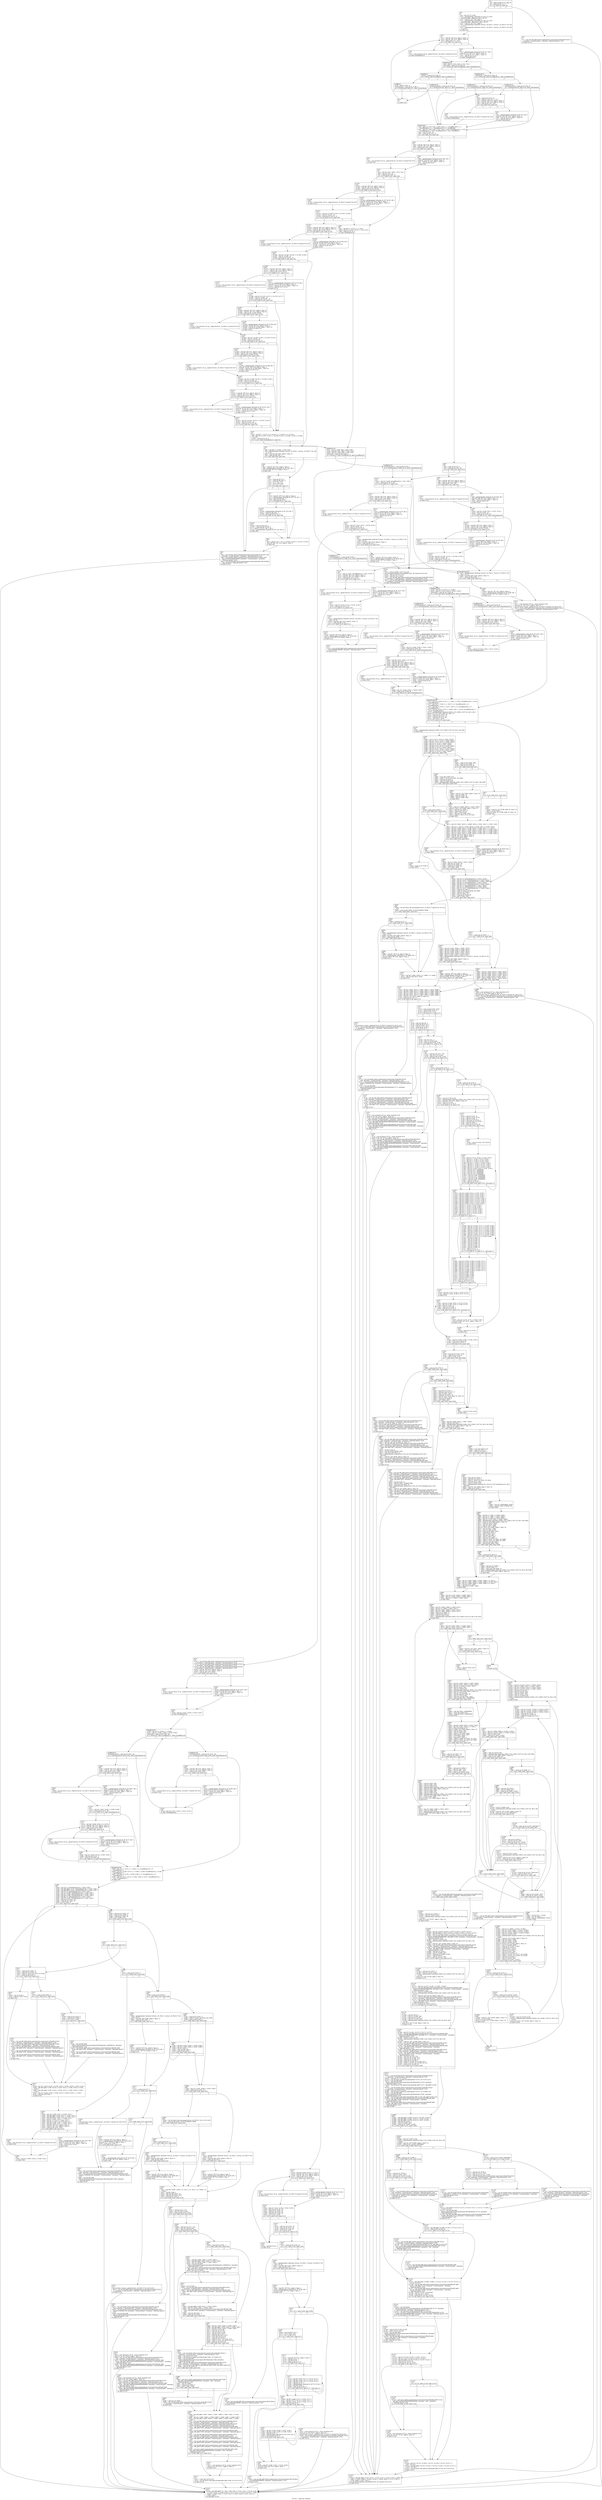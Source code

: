 digraph "CFG for '__floatscan' function" {
	label="CFG for '__floatscan' function";

	Node0x1fa9c10 [shape=record,label="{%3:\l  %4 = alloca [2048 x i32], align 16\l  %5 = icmp ult i32 %1, 3\l  br i1 %5, label %8, label %6\l|{<s0>T|<s1>F}}"];
	Node0x1fa9c10:s0 -> Node0x1faaa60;
	Node0x1fa9c10:s1 -> Node0x1faaa10;
	Node0x1faaa10 [shape=record,label="{%6:\l6:                                                \l  %7 = tail call x86_fp80 @llvm.experimental.constrained.sitofp.f80.i32(i32 0,\l... metadata !\"round.dynamic\", metadata !\"fpexcept.ignore\") #18\l  br label %1225\l}"];
	Node0x1faaa10 -> Node0x1fb0550;
	Node0x1faaa60 [shape=record,label="{%8:\l8:                                                \l  %9 = sext i32 %1 to i64\l  %10 = getelementptr inbounds [3 x i32], [3 x i32]*\l... @switch.table.__floatscan, i64 0, i64 %9\l  %11 = load i32, i32* %10, align 4\l  %12 = getelementptr inbounds [3 x i32], [3 x i32]*\l... @switch.table.__floatscan.2, i64 0, i64 %9\l  %13 = load i32, i32* %12, align 4\l  %14 = getelementptr inbounds %struct._IO_FILE.5, %struct._IO_FILE.5* %0, i64\l... 0, i32 1\l  %15 = getelementptr inbounds %struct._IO_FILE.5, %struct._IO_FILE.5* %0, i64\l... 0, i32 25\l  br label %16\l}"];
	Node0x1faaa60 -> Node0x1faaab0;
	Node0x1faaab0 [shape=record,label="{%16:\l16:                                               \l  %17 = load i8*, i8** %14, align 8, !tbaa !2\l  %18 = load i8*, i8** %15, align 8, !tbaa !9\l  %19 = icmp eq i8* %17, %18\l  br i1 %19, label %24, label %20\l|{<s0>T|<s1>F}}"];
	Node0x1faaab0:s0 -> Node0x1faab50;
	Node0x1faaab0:s1 -> Node0x1faab00;
	Node0x1faab00 [shape=record,label="{%20:\l20:                                               \l  %21 = getelementptr inbounds i8, i8* %17, i64 1\l  store i8* %21, i8** %14, align 8, !tbaa !2\l  %22 = load i8, i8* %17, align 1, !tbaa !10\l  %23 = zext i8 %22 to i32\l  br label %NodeBlock147\l}"];
	Node0x1faab00 -> Node0x1faaba0;
	Node0x1faab50 [shape=record,label="{%24:\l24:                                               \l  %25 = tail call fastcc i32 @__shgetc(%struct._IO_FILE.5* nonnull %0) #19\l  br label %NodeBlock147\l}"];
	Node0x1faab50 -> Node0x1faaba0;
	Node0x1faaba0 [shape=record,label="{NodeBlock147:                                     \l  %26 = phi i32 [ %23, %20 ], [ %25, %24 ]\l  %Pivot148 = icmp slt i32 %26, 43\l  br i1 %Pivot148, label %NodeBlock, label %NodeBlock145\l|{<s0>T|<s1>F}}"];
	Node0x1faaba0:s0 -> Node0x1faace0;
	Node0x1faaba0:s1 -> Node0x1faabf0;
	Node0x1faabf0 [shape=record,label="{NodeBlock145:                                     \l  %Pivot146 = icmp slt i32 %26, 45\l  br i1 %Pivot146, label %LeafBlock141, label %LeafBlock143\l|{<s0>T|<s1>F}}"];
	Node0x1faabf0:s0 -> Node0x1faac90;
	Node0x1faabf0:s1 -> Node0x1faac40;
	Node0x1faac40 [shape=record,label="{LeafBlock143:                                     \l  %SwitchLeaf144 = icmp eq i32 %26, 45\l  br i1 %SwitchLeaf144, label %28, label %NewDefault\l|{<s0>T|<s1>F}}"];
	Node0x1faac40:s0 -> Node0x1faae20;
	Node0x1faac40:s1 -> Node0x1faaf10;
	Node0x1faac90 [shape=record,label="{LeafBlock141:                                     \l  %SwitchLeaf142 = icmp eq i32 %26, 43\l  br i1 %SwitchLeaf142, label %28, label %NewDefault\l|{<s0>T|<s1>F}}"];
	Node0x1faac90:s0 -> Node0x1faae20;
	Node0x1faac90:s1 -> Node0x1faaf10;
	Node0x1faace0 [shape=record,label="{NodeBlock:                                        \l  %Pivot = icmp slt i32 %26, 32\l  br i1 %Pivot, label %LeafBlock, label %LeafBlock139\l|{<s0>T|<s1>F}}"];
	Node0x1faace0:s0 -> Node0x1faad80;
	Node0x1faace0:s1 -> Node0x1faad30;
	Node0x1faad30 [shape=record,label="{LeafBlock139:                                     \l  %SwitchLeaf140 = icmp eq i32 %26, 32\l  br i1 %SwitchLeaf140, label %27, label %NewDefault\l|{<s0>T|<s1>F}}"];
	Node0x1faad30:s0 -> Node0x1faadd0;
	Node0x1faad30:s1 -> Node0x1faaf10;
	Node0x1faad80 [shape=record,label="{LeafBlock:                                        \l  %.off = add i32 %26, -9\l  %SwitchLeaf = icmp ule i32 %.off, 4\l  br i1 %SwitchLeaf, label %27, label %NewDefault\l|{<s0>T|<s1>F}}"];
	Node0x1faad80:s0 -> Node0x1faadd0;
	Node0x1faad80:s1 -> Node0x1faaf10;
	Node0x1faadd0 [shape=record,label="{%27:\l27:                                               \l  br label %16\l}"];
	Node0x1faadd0 -> Node0x1faaab0;
	Node0x1faae20 [shape=record,label="{%28:\l28:                                               \l  %29 = icmp eq i32 %26, 45\l  %30 = select i1 %29, i32 -1, i32 1\l  %31 = load i8*, i8** %14, align 8, !tbaa !2\l  %32 = load i8*, i8** %15, align 8, !tbaa !9\l  %33 = icmp eq i8* %31, %32\l  br i1 %33, label %38, label %34\l|{<s0>T|<s1>F}}"];
	Node0x1faae20:s0 -> Node0x1faaec0;
	Node0x1faae20:s1 -> Node0x1faae70;
	Node0x1faae70 [shape=record,label="{%34:\l34:                                               \l  %35 = getelementptr inbounds i8, i8* %31, i64 1\l  store i8* %35, i8** %14, align 8, !tbaa !2\l  %36 = load i8, i8* %31, align 1, !tbaa !10\l  %37 = zext i8 %36 to i32\l  br label %NewDefault\l}"];
	Node0x1faae70 -> Node0x1faaf10;
	Node0x1faaec0 [shape=record,label="{%38:\l38:                                               \l  %39 = tail call fastcc i32 @__shgetc(%struct._IO_FILE.5* nonnull %0) #19\l  br label %NewDefault\l}"];
	Node0x1faaec0 -> Node0x1faaf10;
	Node0x1faaf10 [shape=record,label="{NewDefault:                                       \l  %40 = phi i32 [ %30, %38 ], [ %30, %34 ], [ 1, %LeafBlock143 ], [ 1,\l... %LeafBlock141 ], [ 1, %LeafBlock139 ], [ 1, %LeafBlock ]\l  %41 = phi i32 [ %39, %38 ], [ %37, %34 ], [ %26, %LeafBlock143 ], [ %26,\l... %LeafBlock141 ], [ %26, %LeafBlock139 ], [ %26, %LeafBlock ]\l  %42 = and i32 %41, -33\l  %43 = icmp eq i32 %42, 73\l  br i1 %43, label %44, label %90\l|{<s0>T|<s1>F}}"];
	Node0x1faaf10:s0 -> Node0x1faaf60;
	Node0x1faaf10:s1 -> Node0x1fab320;
	Node0x1faaf60 [shape=record,label="{%44:\l44:                                               \l  %45 = load i8*, i8** %14, align 8, !tbaa !2\l  %46 = load i8*, i8** %15, align 8, !tbaa !9\l  %47 = icmp eq i8* %45, %46\l  br i1 %47, label %52, label %48\l|{<s0>T|<s1>F}}"];
	Node0x1faaf60:s0 -> Node0x1fab000;
	Node0x1faaf60:s1 -> Node0x1faafb0;
	Node0x1faafb0 [shape=record,label="{%48:\l48:                                               \l  %49 = getelementptr inbounds i8, i8* %45, i64 1\l  store i8* %49, i8** %14, align 8, !tbaa !2\l  %50 = load i8, i8* %45, align 1, !tbaa !10\l  %51 = zext i8 %50 to i32\l  br label %54\l}"];
	Node0x1faafb0 -> Node0x1fab050;
	Node0x1fab000 [shape=record,label="{%52:\l52:                                               \l  %53 = tail call fastcc i32 @__shgetc(%struct._IO_FILE.5* nonnull %0) #19\l  br label %54\l}"];
	Node0x1fab000 -> Node0x1fab050;
	Node0x1fab050 [shape=record,label="{%54:\l54:                                               \l  %55 = phi i32 [ %51, %48 ], [ %53, %52 ]\l  %56 = and i32 %55, -33\l  %57 = icmp eq i32 %56, 78\l  br i1 %57, label %1241, label %86\l|{<s0>T|<s1>F}}"];
	Node0x1fab050:s0 -> Node0x1fb06e0;
	Node0x1fab050:s1 -> Node0x1fab2d0;
	Node0x1fab0a0 [shape=record,label="{%58:\l58:                                               \l  %59 = phi i64 [ 7, %1321 ], [ 6, %1307 ], [ 5, %1293 ], [ 4, %1279 ]\l  %60 = phi i32 [ %1322, %1321 ], [ %1308, %1307 ], [ %1294, %1293 ], [ %1280,\l... %1279 ]\l  %.not1 = icmp eq i32 %2, 0\l  br i1 %.not1, label %NodeBlock154, label %61\l|{<s0>T|<s1>F}}"];
	Node0x1fab0a0:s0 -> Node0x1fab4b0;
	Node0x1fab0a0:s1 -> Node0x1fab0f0;
	Node0x1fab0f0 [shape=record,label="{%61:\l61:                                               \l  %62 = phi i64 [ 3, %1265 ], [ %59, %58 ]\l  %63 = getelementptr inbounds %struct._IO_FILE.5, %struct._IO_FILE.5* %0, i64\l... 0, i32 26\l  %64 = load i64, i64* %63, align 8, !tbaa !11\l  %65 = icmp sgt i64 %64, -1\l  br i1 %65, label %66, label %69\l|{<s0>T|<s1>F}}"];
	Node0x1fab0f0:s0 -> Node0x1fab140;
	Node0x1fab0f0:s1 -> Node0x1fab190;
	Node0x1fab140 [shape=record,label="{%66:\l66:                                               \l  %67 = load i8*, i8** %14, align 8, !tbaa !2\l  %68 = getelementptr inbounds i8, i8* %67, i64 -1\l  store i8* %68, i8** %14, align 8, !tbaa !2\l  br label %69\l}"];
	Node0x1fab140 -> Node0x1fab190;
	Node0x1fab190 [shape=record,label="{%69:\l69:                                               \l  %70 = icmp eq i32 %2, 0\l  %71 = icmp ult i64 %62, 4\l  %72 = or i1 %71, %70\l  %73 = xor i1 %65, true\l  %74 = or i1 %72, %73\l  br i1 %74, label %82, label %75\l|{<s0>T|<s1>F}}"];
	Node0x1fab190:s0 -> Node0x1fab280;
	Node0x1fab190:s1 -> Node0x1fab1e0;
	Node0x1fab1e0 [shape=record,label="{%75:\l75:                                               \l  %76 = load i8*, i8** %14, align 8, !tbaa !2\l  %77 = getelementptr inbounds i8, i8* %76, i64 -1\l  %78 = add nsw i64 %62, -1\l  %79 = icmp ugt i64 %78, 3\l  br i1 %79, label %1325, label %80\l|{<s0>T|<s1>F}}"];
	Node0x1fab1e0:s0 -> Node0x1fb0e60;
	Node0x1fab1e0:s1 -> Node0x1fab230;
	Node0x1fab230 [shape=record,label="{%80:\l80:                                               \l  %81 = phi i8* [ %77, %75 ], [ %1326, %1325 ], [ %1332, %1329 ]\l  store i8* %81, i8** %14, align 8, !tbaa !2\l  br label %82\l}"];
	Node0x1fab230 -> Node0x1fab280;
	Node0x1fab280 [shape=record,label="{%82:\l82:                                               \l  %83 = tail call float @llvm.experimental.constrained.sitofp.f32.i32(i32 %40,\l... metadata !\"round.dynamic\", metadata !\"fpexcept.ignore\") #18\l  %84 = tail call float @llvm.experimental.constrained.fmul.f32(float %83,\l... float 0x7FF0000000000000, metadata !\"round.dynamic\", metadata\l... !\"fpexcept.ignore\") #18\l  %85 = tail call x86_fp80 @llvm.experimental.constrained.fpext.f80.f32(float\l... %84, metadata !\"fpexcept.ignore\") #18\l  br label %1225\l}"];
	Node0x1fab280 -> Node0x1fb0550;
	Node0x1fab2d0 [shape=record,label="{%86:\l86:                                               \l  %87 = phi i64 [ 2, %1251 ], [ 1, %54 ]\l  %88 = phi i32 [ %1252, %1251 ], [ %55, %54 ]\l  %89 = icmp ne i32 %2, 0\l  br label %NodeBlock154\l}"];
	Node0x1fab2d0 -> Node0x1fab4b0;
	Node0x1fab320 [shape=record,label="{%90:\l90:                                               \l  %91 = icmp ne i32 %2, 0\l  %92 = icmp eq i32 %42, 78\l  br i1 %92, label %93, label %214\l|{<s0>T|<s1>F}}"];
	Node0x1fab320:s0 -> Node0x1fab370;
	Node0x1fab320:s1 -> Node0x1fabeb0;
	Node0x1fab370 [shape=record,label="{%93:\l93:                                               \l  %94 = load i8*, i8** %14, align 8, !tbaa !2\l  %95 = load i8*, i8** %15, align 8, !tbaa !9\l  %96 = icmp eq i8* %94, %95\l  br i1 %96, label %101, label %97\l|{<s0>T|<s1>F}}"];
	Node0x1fab370:s0 -> Node0x1fab410;
	Node0x1fab370:s1 -> Node0x1fab3c0;
	Node0x1fab3c0 [shape=record,label="{%97:\l97:                                               \l  %98 = getelementptr inbounds i8, i8* %94, i64 1\l  store i8* %98, i8** %14, align 8, !tbaa !2\l  %99 = load i8, i8* %94, align 1, !tbaa !10\l  %100 = zext i8 %99 to i32\l  br label %103\l}"];
	Node0x1fab3c0 -> Node0x1fab460;
	Node0x1fab410 [shape=record,label="{%101:\l101:                                              \l  %102 = tail call fastcc i32 @__shgetc(%struct._IO_FILE.5* nonnull %0) #19\l  br label %103\l}"];
	Node0x1fab410 -> Node0x1fab460;
	Node0x1fab460 [shape=record,label="{%103:\l103:                                              \l  %104 = phi i32 [ %100, %97 ], [ %102, %101 ]\l  %105 = and i32 %104, -33\l  %106 = icmp eq i32 %105, 65\l  br i1 %106, label %1227, label %NewDefault149\l|{<s0>T|<s1>F}}"];
	Node0x1fab460:s0 -> Node0x1fb05a0;
	Node0x1fab460:s1 -> Node0x1fabdc0;
	Node0x1fab4b0 [shape=record,label="{NodeBlock154:                                     \l  %107 = phi i1 [ %89, %86 ], [ false, %58 ]\l  %108 = phi i64 [ %87, %86 ], [ %59, %58 ]\l  %109 = phi i32 [ %88, %86 ], [ %60, %58 ]\l  %Pivot155 = icmp slt i64 %108, 3\l  br i1 %Pivot155, label %LeafBlock150, label %LeafBlock152\l|{<s0>T|<s1>F}}"];
	Node0x1fab4b0:s0 -> Node0x1fab550;
	Node0x1fab4b0:s1 -> Node0x1fab500;
	Node0x1fab500 [shape=record,label="{LeafBlock152:                                     \l  %SwitchLeaf153 = icmp eq i64 %108, 3\l  br i1 %SwitchLeaf153, label %110, label %NewDefault149\l|{<s0>T|<s1>F}}"];
	Node0x1fab500:s0 -> Node0x1fab5a0;
	Node0x1fab500:s1 -> Node0x1fabdc0;
	Node0x1fab550 [shape=record,label="{LeafBlock150:                                     \l  %SwitchLeaf151 = icmp eq i64 %108, 0\l  br i1 %SwitchLeaf151, label %214, label %NewDefault149\l|{<s0>T|<s1>F}}"];
	Node0x1fab550:s0 -> Node0x1fabeb0;
	Node0x1fab550:s1 -> Node0x1fabdc0;
	Node0x1fab5a0 [shape=record,label="{%110:\l110:                                              \l  %111 = phi i1 [ %107, %LeafBlock152 ], [ %91, %1237 ]\l  %112 = load i8*, i8** %14, align 8, !tbaa !2\l  %113 = load i8*, i8** %15, align 8, !tbaa !9\l  %114 = icmp eq i8* %112, %113\l  br i1 %114, label %119, label %115\l|{<s0>T|<s1>F}}"];
	Node0x1fab5a0:s0 -> Node0x1fab640;
	Node0x1fab5a0:s1 -> Node0x1fab5f0;
	Node0x1fab5f0 [shape=record,label="{%115:\l115:                                              \l  %116 = getelementptr inbounds i8, i8* %112, i64 1\l  store i8* %116, i8** %14, align 8, !tbaa !2\l  %117 = load i8, i8* %112, align 1, !tbaa !10\l  %118 = zext i8 %117 to i32\l  br label %121\l}"];
	Node0x1fab5f0 -> Node0x1fab690;
	Node0x1fab640 [shape=record,label="{%119:\l119:                                              \l  %120 = tail call fastcc i32 @__shgetc(%struct._IO_FILE.5* nonnull %0) #19\l  br label %121\l}"];
	Node0x1fab640 -> Node0x1fab690;
	Node0x1fab690 [shape=record,label="{%121:\l121:                                              \l  %122 = phi i32 [ %118, %115 ], [ %120, %119 ]\l  %123 = icmp eq i32 %122, 40\l  br i1 %123, label %133, label %124\l|{<s0>T|<s1>F}}"];
	Node0x1fab690:s0 -> Node0x1fab7d0;
	Node0x1fab690:s1 -> Node0x1fab6e0;
	Node0x1fab6e0 [shape=record,label="{%124:\l124:                                              \l  %125 = getelementptr inbounds %struct._IO_FILE.5, %struct._IO_FILE.5* %0,\l... i64 0, i32 26\l  %126 = load i64, i64* %125, align 8, !tbaa !11\l  %127 = icmp sgt i64 %126, -1\l  br i1 %127, label %128, label %131\l|{<s0>T|<s1>F}}"];
	Node0x1fab6e0:s0 -> Node0x1fab730;
	Node0x1fab6e0:s1 -> Node0x1fab780;
	Node0x1fab730 [shape=record,label="{%128:\l128:                                              \l  %129 = load i8*, i8** %14, align 8, !tbaa !2\l  %130 = getelementptr inbounds i8, i8* %129, i64 -1\l  store i8* %130, i8** %14, align 8, !tbaa !2\l  br label %131\l}"];
	Node0x1fab730 -> Node0x1fab780;
	Node0x1fab780 [shape=record,label="{%131:\l131:                                              \l  %132 = tail call x86_fp80 @llvm.experimental.constrained.fpext.f80.f32(float\l... 0x7FF8000000000000, metadata !\"fpexcept.ignore\") #18\l  br label %1225\l}"];
	Node0x1fab780 -> Node0x1fb0550;
	Node0x1fab7d0 [shape=record,label="{%133:\l133:                                              \l  %134 = phi i64 [ %204, %203 ], [ 1, %121 ]\l  %135 = load i8*, i8** %14, align 8, !tbaa !2\l  %136 = load i8*, i8** %15, align 8, !tbaa !9\l  %137 = icmp eq i8* %135, %136\l  br i1 %137, label %142, label %138\l|{<s0>T|<s1>F}}"];
	Node0x1fab7d0:s0 -> Node0x1fab870;
	Node0x1fab7d0:s1 -> Node0x1fab820;
	Node0x1fab820 [shape=record,label="{%138:\l138:                                              \l  %139 = getelementptr inbounds i8, i8* %135, i64 1\l  store i8* %139, i8** %14, align 8, !tbaa !2\l  %140 = load i8, i8* %135, align 1, !tbaa !10\l  %141 = zext i8 %140 to i32\l  br label %144\l}"];
	Node0x1fab820 -> Node0x1fab8c0;
	Node0x1fab870 [shape=record,label="{%142:\l142:                                              \l  %143 = tail call fastcc i32 @__shgetc(%struct._IO_FILE.5* nonnull %0) #19\l  br label %144\l}"];
	Node0x1fab870 -> Node0x1fab8c0;
	Node0x1fab8c0 [shape=record,label="{%144:\l144:                                              \l  %145 = phi i32 [ %141, %138 ], [ %143, %142 ]\l  %146 = add nsw i32 %145, -48\l  %147 = icmp ult i32 %146, 10\l  %148 = add nsw i32 %145, -65\l  %149 = icmp ult i32 %148, 26\l  %150 = or i1 %147, %149\l  br i1 %150, label %203, label %151\l|{<s0>T|<s1>F}}"];
	Node0x1fab8c0:s0 -> Node0x1fabd70;
	Node0x1fab8c0:s1 -> Node0x1fab910;
	Node0x1fab910 [shape=record,label="{%151:\l151:                                              \l  %152 = add nsw i32 %145, -97\l  %153 = icmp ult i32 %152, 26\l  %154 = icmp eq i32 %145, 95\l  %155 = or i1 %154, %153\l  br i1 %155, label %203, label %156\l|{<s0>T|<s1>F}}"];
	Node0x1fab910:s0 -> Node0x1fabd70;
	Node0x1fab910:s1 -> Node0x1fab960;
	Node0x1fab960 [shape=record,label="{%156:\l156:                                              \l  %157 = icmp eq i32 %145, 41\l  br i1 %157, label %158, label %160\l|{<s0>T|<s1>F}}"];
	Node0x1fab960:s0 -> Node0x1fab9b0;
	Node0x1fab960:s1 -> Node0x1faba00;
	Node0x1fab9b0 [shape=record,label="{%158:\l158:                                              \l  %159 = tail call x86_fp80 @llvm.experimental.constrained.fpext.f80.f32(float\l... 0x7FF8000000000000, metadata !\"fpexcept.ignore\") #18\l  br label %1225\l}"];
	Node0x1fab9b0 -> Node0x1fb0550;
	Node0x1faba00 [shape=record,label="{%160:\l160:                                              \l  %161 = getelementptr inbounds %struct._IO_FILE.5, %struct._IO_FILE.5* %0,\l... i64 0, i32 26\l  %162 = load i64, i64* %161, align 8, !tbaa !11\l  %163 = icmp sgt i64 %162, -1\l  br i1 %163, label %164, label %167\l|{<s0>T|<s1>F}}"];
	Node0x1faba00:s0 -> Node0x1faba50;
	Node0x1faba00:s1 -> Node0x1fabaa0;
	Node0x1faba50 [shape=record,label="{%164:\l164:                                              \l  %165 = load i8*, i8** %14, align 8, !tbaa !2\l  %166 = getelementptr inbounds i8, i8* %165, i64 -1\l  store i8* %166, i8** %14, align 8, !tbaa !2\l  br label %167\l}"];
	Node0x1faba50 -> Node0x1fabaa0;
	Node0x1fabaa0 [shape=record,label="{%167:\l167:                                              \l  br i1 %111, label %168, label %196\l|{<s0>T|<s1>F}}"];
	Node0x1fabaa0:s0 -> Node0x1fabaf0;
	Node0x1fabaa0:s1 -> Node0x1fabc80;
	Node0x1fabaf0 [shape=record,label="{%168:\l168:                                              \l  %169 = icmp eq i64 %134, 0\l  %170 = xor i1 %163, true\l  %171 = or i1 %169, %170\l  br i1 %171, label %201, label %172\l|{<s0>T|<s1>F}}"];
	Node0x1fabaf0:s0 -> Node0x1fabd20;
	Node0x1fabaf0:s1 -> Node0x1fabb40;
	Node0x1fabb40 [shape=record,label="{%172:\l172:                                              \l  %173 = load i8*, i8** %14, align 8, !tbaa !2\l  %174 = add i64 %134, -1\l  %175 = and i64 %134, 7\l  %176 = icmp eq i64 %175, 0\l  br i1 %176, label %185, label %177\l|{<s0>T|<s1>F}}"];
	Node0x1fabb40:s0 -> Node0x1fabbe0;
	Node0x1fabb40:s1 -> Node0x1fabb90;
	Node0x1fabb90 [shape=record,label="{%177:\l177:                                              \l  %178 = phi i8* [ %182, %177 ], [ %173, %172 ]\l  %179 = phi i64 [ %181, %177 ], [ %134, %172 ]\l  %180 = phi i64 [ %183, %177 ], [ %175, %172 ]\l  %181 = add i64 %179, -1\l  %182 = getelementptr inbounds i8, i8* %178, i64 -1\l  %183 = add i64 %180, -1\l  %184 = icmp eq i64 %183, 0\l  br i1 %184, label %185, label %177, !llvm.loop !12\l|{<s0>T|<s1>F}}"];
	Node0x1fabb90:s0 -> Node0x1fabbe0;
	Node0x1fabb90:s1 -> Node0x1fabb90;
	Node0x1fabbe0 [shape=record,label="{%185:\l185:                                              \l  %186 = phi i8* [ undef, %172 ], [ %182, %177 ]\l  %187 = phi i8* [ %173, %172 ], [ %182, %177 ]\l  %188 = phi i64 [ %134, %172 ], [ %181, %177 ]\l  %189 = icmp ult i64 %174, 7\l  br i1 %189, label %199, label %190\l|{<s0>T|<s1>F}}"];
	Node0x1fabbe0:s0 -> Node0x1fabcd0;
	Node0x1fabbe0:s1 -> Node0x1fabc30;
	Node0x1fabc30 [shape=record,label="{%190:\l190:                                              \l  %191 = phi i8* [ %194, %190 ], [ %187, %185 ]\l  %192 = phi i64 [ %193, %190 ], [ %188, %185 ]\l  %193 = add i64 %192, -8\l  %194 = getelementptr inbounds i8, i8* %191, i64 -8\l  %195 = icmp eq i64 %193, 0\l  br i1 %195, label %199, label %190\l|{<s0>T|<s1>F}}"];
	Node0x1fabc30:s0 -> Node0x1fabcd0;
	Node0x1fabc30:s1 -> Node0x1fabc30;
	Node0x1fabc80 [shape=record,label="{%196:\l196:                                              \l  %197 = tail call fastcc i32* @__errno_location() #19\l  store i32 22, i32* %197, align 4, !tbaa !14\l  tail call fastcc void @__shlim(%struct._IO_FILE.5* nonnull %0, i64 0) #19\l  %198 = tail call x86_fp80 @llvm.experimental.constrained.sitofp.f80.i32(i32\l... 0, metadata !\"round.dynamic\", metadata !\"fpexcept.ignore\") #18\l  br label %1225\l}"];
	Node0x1fabc80 -> Node0x1fb0550;
	Node0x1fabcd0 [shape=record,label="{%199:\l199:                                              \l  %200 = phi i8* [ %186, %185 ], [ %194, %190 ]\l  store i8* %200, i8** %14, align 8, !tbaa !2\l  br label %201\l}"];
	Node0x1fabcd0 -> Node0x1fabd20;
	Node0x1fabd20 [shape=record,label="{%201:\l201:                                              \l  %202 = tail call x86_fp80 @llvm.experimental.constrained.fpext.f80.f32(float\l... 0x7FF8000000000000, metadata !\"fpexcept.ignore\") #18\l  br label %1225\l}"];
	Node0x1fabd20 -> Node0x1fb0550;
	Node0x1fabd70 [shape=record,label="{%203:\l203:                                              \l  %204 = add i64 %134, 1\l  br label %133\l}"];
	Node0x1fabd70 -> Node0x1fab7d0;
	Node0x1fabdc0 [shape=record,label="{NewDefault149:                                    \l  %205 = getelementptr inbounds %struct._IO_FILE.5, %struct._IO_FILE.5* %0,\l... i64 0, i32 26\l  %206 = load i64, i64* %205, align 8, !tbaa !11\l  %207 = icmp sgt i64 %206, -1\l  br i1 %207, label %208, label %211\l|{<s0>T|<s1>F}}"];
	Node0x1fabdc0:s0 -> Node0x1fabe10;
	Node0x1fabdc0:s1 -> Node0x1fabe60;
	Node0x1fabe10 [shape=record,label="{%208:\l208:                                              \l  %209 = load i8*, i8** %14, align 8, !tbaa !2\l  %210 = getelementptr inbounds i8, i8* %209, i64 -1\l  store i8* %210, i8** %14, align 8, !tbaa !2\l  br label %211\l}"];
	Node0x1fabe10 -> Node0x1fabe60;
	Node0x1fabe60 [shape=record,label="{%211:\l211:                                              \l  %212 = tail call fastcc i32* @__errno_location() #19\l  store i32 22, i32* %212, align 4, !tbaa !14\l  tail call fastcc void @__shlim(%struct._IO_FILE.5* nonnull %0, i64 0) #19\l  %213 = tail call x86_fp80 @llvm.experimental.constrained.sitofp.f80.i32(i32\l... 0, metadata !\"round.dynamic\", metadata !\"fpexcept.ignore\") #18\l  br label %1225\l}"];
	Node0x1fabe60 -> Node0x1fb0550;
	Node0x1fabeb0 [shape=record,label="{%214:\l214:                                              \l  %215 = phi i32 [ %109, %LeafBlock150 ], [ %41, %90 ]\l  %216 = icmp eq i32 %215, 48\l  br i1 %216, label %217, label %522\l|{<s0>T|<s1>F}}"];
	Node0x1fabeb0:s0 -> Node0x1fabf00;
	Node0x1fabeb0:s1 -> Node0x1fad710;
	Node0x1fabf00 [shape=record,label="{%217:\l217:                                              \l  %218 = load i8*, i8** %14, align 8, !tbaa !2\l  %219 = load i8*, i8** %15, align 8, !tbaa !9\l  %220 = icmp eq i8* %218, %219\l  br i1 %220, label %225, label %221\l|{<s0>T|<s1>F}}"];
	Node0x1fabf00:s0 -> Node0x1fabfa0;
	Node0x1fabf00:s1 -> Node0x1fabf50;
	Node0x1fabf50 [shape=record,label="{%221:\l221:                                              \l  %222 = getelementptr inbounds i8, i8* %218, i64 1\l  store i8* %222, i8** %14, align 8, !tbaa !2\l  %223 = load i8, i8* %218, align 1, !tbaa !10\l  %224 = zext i8 %223 to i32\l  br label %227\l}"];
	Node0x1fabf50 -> Node0x1fabff0;
	Node0x1fabfa0 [shape=record,label="{%225:\l225:                                              \l  %226 = tail call fastcc i32 @__shgetc(%struct._IO_FILE.5* nonnull %0) #19\l  br label %227\l}"];
	Node0x1fabfa0 -> Node0x1fabff0;
	Node0x1fabff0 [shape=record,label="{%227:\l227:                                              \l  %228 = phi i32 [ %224, %221 ], [ %226, %225 ]\l  %229 = and i32 %228, -33\l  %230 = icmp eq i32 %229, 88\l  br i1 %230, label %231, label %515\l|{<s0>T|<s1>F}}"];
	Node0x1fabff0:s0 -> Node0x1fac040;
	Node0x1fabff0:s1 -> Node0x1fad670;
	Node0x1fac040 [shape=record,label="{%231:\l231:                                              \l  %232 = tail call x86_fp80 @llvm.experimental.constrained.sitofp.f80.i32(i32\l... 0, metadata !\"round.dynamic\", metadata !\"fpexcept.ignore\") #20\l  %233 = tail call x86_fp80 @llvm.experimental.constrained.sitofp.f80.i32(i32\l... 1, metadata !\"round.dynamic\", metadata !\"fpexcept.ignore\") #20\l  %234 = tail call x86_fp80 @llvm.experimental.constrained.sitofp.f80.i32(i32\l... 0, metadata !\"round.dynamic\", metadata !\"fpexcept.ignore\") #20\l  %235 = load i8*, i8** %14, align 8, !tbaa !2\l  %236 = load i8*, i8** %15, align 8, !tbaa !9\l  %237 = icmp eq i8* %235, %236\l  br i1 %237, label %242, label %238\l|{<s0>T|<s1>F}}"];
	Node0x1fac040:s0 -> Node0x1fac0e0;
	Node0x1fac040:s1 -> Node0x1fac090;
	Node0x1fac090 [shape=record,label="{%238:\l238:                                              \l  %239 = getelementptr inbounds i8, i8* %235, i64 1\l  store i8* %239, i8** %14, align 8, !tbaa !2\l  %240 = load i8, i8* %235, align 1, !tbaa !10\l  %241 = zext i8 %240 to i32\l  br label %244\l}"];
	Node0x1fac090 -> Node0x1fac130;
	Node0x1fac0e0 [shape=record,label="{%242:\l242:                                              \l  %243 = tail call fastcc i32 @__shgetc(%struct._IO_FILE.5* nonnull %0) #19\l  br label %244\l}"];
	Node0x1fac0e0 -> Node0x1fac130;
	Node0x1fac130 [shape=record,label="{%244:\l244:                                              \l  %245 = phi i32 [ %241, %238 ], [ %243, %242 ]\l  br label %NodeBlock161\l}"];
	Node0x1fac130 -> Node0x1fac180;
	Node0x1fac180 [shape=record,label="{NodeBlock161:                                     \l  %246 = phi i32 [ 0, %244 ], [ 1, %258 ]\l  %247 = phi i32 [ %245, %244 ], [ %259, %258 ]\l  %Pivot162 = icmp slt i32 %247, 48\l  br i1 %Pivot162, label %LeafBlock157, label %LeafBlock159\l|{<s0>T|<s1>F}}"];
	Node0x1fac180:s0 -> Node0x1fac220;
	Node0x1fac180:s1 -> Node0x1fac1d0;
	Node0x1fac1d0 [shape=record,label="{LeafBlock159:                                     \l  %SwitchLeaf160 = icmp eq i32 %247, 48\l  br i1 %SwitchLeaf160, label %248, label %NewDefault156\l|{<s0>T|<s1>F}}"];
	Node0x1fac1d0:s0 -> Node0x1fac270;
	Node0x1fac1d0:s1 -> Node0x1fac630;
	Node0x1fac220 [shape=record,label="{LeafBlock157:                                     \l  %SwitchLeaf158 = icmp eq i32 %247, 46\l  br i1 %SwitchLeaf158, label %260, label %NewDefault156\l|{<s0>T|<s1>F}}"];
	Node0x1fac220:s0 -> Node0x1fac3b0;
	Node0x1fac220:s1 -> Node0x1fac630;
	Node0x1fac270 [shape=record,label="{%248:\l248:                                              \l  %249 = load i8*, i8** %14, align 8, !tbaa !2\l  %250 = load i8*, i8** %15, align 8, !tbaa !9\l  %251 = icmp eq i8* %249, %250\l  br i1 %251, label %256, label %252\l|{<s0>T|<s1>F}}"];
	Node0x1fac270:s0 -> Node0x1fac310;
	Node0x1fac270:s1 -> Node0x1fac2c0;
	Node0x1fac2c0 [shape=record,label="{%252:\l252:                                              \l  %253 = getelementptr inbounds i8, i8* %249, i64 1\l  store i8* %253, i8** %14, align 8, !tbaa !2\l  %254 = load i8, i8* %249, align 1, !tbaa !10\l  %255 = zext i8 %254 to i32\l  br label %258\l}"];
	Node0x1fac2c0 -> Node0x1fac360;
	Node0x1fac310 [shape=record,label="{%256:\l256:                                              \l  %257 = tail call fastcc i32 @__shgetc(%struct._IO_FILE.5* nonnull %0) #19\l  br label %258\l}"];
	Node0x1fac310 -> Node0x1fac360;
	Node0x1fac360 [shape=record,label="{%258:\l258:                                              \l  %259 = phi i32 [ %257, %256 ], [ %255, %252 ]\l  br label %NodeBlock161\l}"];
	Node0x1fac360 -> Node0x1fac180;
	Node0x1fac3b0 [shape=record,label="{%260:\l260:                                              \l  %261 = load i8*, i8** %14, align 8, !tbaa !2\l  %262 = load i8*, i8** %15, align 8, !tbaa !9\l  %263 = icmp eq i8* %261, %262\l  br i1 %263, label %268, label %264\l|{<s0>T|<s1>F}}"];
	Node0x1fac3b0:s0 -> Node0x1fac450;
	Node0x1fac3b0:s1 -> Node0x1fac400;
	Node0x1fac400 [shape=record,label="{%264:\l264:                                              \l  %265 = getelementptr inbounds i8, i8* %261, i64 1\l  store i8* %265, i8** %14, align 8, !tbaa !2\l  %266 = load i8, i8* %261, align 1, !tbaa !10\l  %267 = zext i8 %266 to i32\l  br label %270\l}"];
	Node0x1fac400 -> Node0x1fac4a0;
	Node0x1fac450 [shape=record,label="{%268:\l268:                                              \l  %269 = tail call fastcc i32 @__shgetc(%struct._IO_FILE.5* nonnull %0) #19\l  br label %270\l}"];
	Node0x1fac450 -> Node0x1fac4a0;
	Node0x1fac4a0 [shape=record,label="{%270:\l270:                                              \l  %271 = phi i32 [ %267, %264 ], [ %269, %268 ]\l  %272 = icmp eq i32 %271, 48\l  br i1 %272, label %273, label %NewDefault156\l|{<s0>T|<s1>F}}"];
	Node0x1fac4a0:s0 -> Node0x1fac4f0;
	Node0x1fac4a0:s1 -> Node0x1fac630;
	Node0x1fac4f0 [shape=record,label="{%273:\l273:                                              \l  %274 = phi i64 [ %286, %284 ], [ 0, %270 ]\l  %275 = load i8*, i8** %14, align 8, !tbaa !2\l  %276 = load i8*, i8** %15, align 8, !tbaa !9\l  %277 = icmp eq i8* %275, %276\l  br i1 %277, label %282, label %278\l|{<s0>T|<s1>F}}"];
	Node0x1fac4f0:s0 -> Node0x1fac590;
	Node0x1fac4f0:s1 -> Node0x1fac540;
	Node0x1fac540 [shape=record,label="{%278:\l278:                                              \l  %279 = getelementptr inbounds i8, i8* %275, i64 1\l  store i8* %279, i8** %14, align 8, !tbaa !2\l  %280 = load i8, i8* %275, align 1, !tbaa !10\l  %281 = zext i8 %280 to i32\l  br label %284\l}"];
	Node0x1fac540 -> Node0x1fac5e0;
	Node0x1fac590 [shape=record,label="{%282:\l282:                                              \l  %283 = tail call fastcc i32 @__shgetc(%struct._IO_FILE.5* nonnull %0) #19\l  br label %284\l}"];
	Node0x1fac590 -> Node0x1fac5e0;
	Node0x1fac5e0 [shape=record,label="{%284:\l284:                                              \l  %285 = phi i32 [ %281, %278 ], [ %283, %282 ]\l  %286 = add nsw i64 %274, -1\l  %287 = icmp eq i32 %285, 48\l  br i1 %287, label %273, label %NewDefault156\l|{<s0>T|<s1>F}}"];
	Node0x1fac5e0:s0 -> Node0x1fac4f0;
	Node0x1fac5e0:s1 -> Node0x1fac630;
	Node0x1fac630 [shape=record,label="{NewDefault156:                                    \l  %288 = phi i32 [ 1, %270 ], [ 1, %284 ], [ 0, %LeafBlock159 ], [ 0,\l... %LeafBlock157 ]\l  %289 = phi i32 [ %246, %270 ], [ 1, %284 ], [ %246, %LeafBlock159 ], [ %246,\l... %LeafBlock157 ]\l  %290 = phi i64 [ 0, %270 ], [ %286, %284 ], [ 0, %LeafBlock159 ], [ 0,\l... %LeafBlock157 ]\l  %291 = phi i32 [ %271, %270 ], [ %285, %284 ], [ %247, %LeafBlock159 ], [\l... %247, %LeafBlock157 ]\l  br label %292\l}"];
	Node0x1fac630 -> Node0x1fac680;
	Node0x1fac680 [shape=record,label="{%292:\l292:                                              \l  %293 = phi i32 [ 0, %NewDefault156 ], [ %344, %361 ]\l  %294 = phi x86_fp80 [ %232, %NewDefault156 ], [ %345, %361 ]\l  %295 = phi x86_fp80 [ %233, %NewDefault156 ], [ %346, %361 ]\l  %296 = phi i32 [ 0, %NewDefault156 ], [ %347, %361 ]\l  %297 = phi i32 [ %288, %NewDefault156 ], [ %348, %361 ]\l  %298 = phi i32 [ %289, %NewDefault156 ], [ %349, %361 ]\l  %299 = phi i64 [ %290, %NewDefault156 ], [ %350, %361 ]\l  %300 = phi i64 [ 0, %NewDefault156 ], [ %351, %361 ]\l  %301 = phi i32 [ %291, %NewDefault156 ], [ %362, %361 ]\l  %302 = add nsw i32 %301, -48\l  %303 = icmp ult i32 %302, 10\l  %304 = or i32 %301, 32\l  br i1 %303, label %313, label %305\l|{<s0>T|<s1>F}}"];
	Node0x1fac680:s0 -> Node0x1fac7c0;
	Node0x1fac680:s1 -> Node0x1fac6d0;
	Node0x1fac6d0 [shape=record,label="{%305:\l305:                                              \l  %306 = add nsw i32 %304, -97\l  %307 = icmp ult i32 %306, 6\l  %308 = icmp eq i32 %301, 46\l  %309 = or i1 %308, %307\l  br i1 %309, label %310, label %363\l|{<s0>T|<s1>F}}"];
	Node0x1fac6d0:s0 -> Node0x1fac720;
	Node0x1fac6d0:s1 -> Node0x1facb30;
	Node0x1fac720 [shape=record,label="{%310:\l310:                                              \l  br i1 %308, label %311, label %313\l|{<s0>T|<s1>F}}"];
	Node0x1fac720:s0 -> Node0x1fac770;
	Node0x1fac720:s1 -> Node0x1fac7c0;
	Node0x1fac770 [shape=record,label="{%311:\l311:                                              \l  %312 = icmp eq i32 %297, 0\l  br i1 %312, label %343, label %363\l|{<s0>T|<s1>F}}"];
	Node0x1fac770:s0 -> Node0x1fac9f0;
	Node0x1fac770:s1 -> Node0x1facb30;
	Node0x1fac7c0 [shape=record,label="{%313:\l313:                                              \l  %314 = icmp sgt i32 %301, 57\l  %315 = add nsw i32 %304, -87\l  %316 = select i1 %314, i32 %315, i32 %302\l  %317 = icmp slt i64 %300, 8\l  br i1 %317, label %318, label %321\l|{<s0>T|<s1>F}}"];
	Node0x1fac7c0:s0 -> Node0x1fac810;
	Node0x1fac7c0:s1 -> Node0x1fac860;
	Node0x1fac810 [shape=record,label="{%318:\l318:                                              \l  %319 = shl i32 %293, 4\l  %320 = add i32 %316, %319\l  br label %337\l}"];
	Node0x1fac810 -> Node0x1fac9a0;
	Node0x1fac860 [shape=record,label="{%321:\l321:                                              \l  %322 = icmp slt i64 %300, 17\l  br i1 %322, label %323, label %329\l|{<s0>T|<s1>F}}"];
	Node0x1fac860:s0 -> Node0x1fac8b0;
	Node0x1fac860:s1 -> Node0x1fac900;
	Node0x1fac8b0 [shape=record,label="{%323:\l323:                                              \l  %324 = tail call x86_fp80 @llvm.experimental.constrained.sitofp.f80.i32(i32\l... %316, metadata !\"round.dynamic\", metadata !\"fpexcept.ignore\") #20\l  %325 = tail call x86_fp80 @llvm.experimental.constrained.sitofp.f80.i32(i32\l... 16, metadata !\"round.dynamic\", metadata !\"fpexcept.ignore\") #20\l  %326 = tail call x86_fp80 @llvm.experimental.constrained.fdiv.f80(x86_fp80\l... %295, x86_fp80 %325, metadata !\"round.dynamic\", metadata !\"fpexcept.ignore\")\l... #20\l  %327 = tail call x86_fp80 @llvm.experimental.constrained.fmul.f80(x86_fp80\l... %324, x86_fp80 %326, metadata !\"round.dynamic\", metadata !\"fpexcept.ignore\")\l... #20\l  %328 = tail call x86_fp80 @llvm.experimental.constrained.fadd.f80(x86_fp80\l... %294, x86_fp80 %327, metadata !\"round.dynamic\", metadata !\"fpexcept.ignore\")\l... #20\l  br label %337\l}"];
	Node0x1fac8b0 -> Node0x1fac9a0;
	Node0x1fac900 [shape=record,label="{%329:\l329:                                              \l  %330 = icmp eq i32 %316, 0\l  %331 = icmp ne i32 %296, 0\l  %332 = or i1 %331, %330\l  br i1 %332, label %337, label %333\l|{<s0>T|<s1>F}}"];
	Node0x1fac900:s0 -> Node0x1fac9a0;
	Node0x1fac900:s1 -> Node0x1fac950;
	Node0x1fac950 [shape=record,label="{%333:\l333:                                              \l  %334 = tail call x86_fp80\l... @llvm.experimental.constrained.fpext.f80.f64(double 5.000000e-01, metadata\l... !\"fpexcept.ignore\") #20\l  %335 = tail call x86_fp80 @llvm.experimental.constrained.fmul.f80(x86_fp80\l... %334, x86_fp80 %295, metadata !\"round.dynamic\", metadata !\"fpexcept.ignore\")\l... #20\l  %336 = tail call x86_fp80 @llvm.experimental.constrained.fadd.f80(x86_fp80\l... %294, x86_fp80 %335, metadata !\"round.dynamic\", metadata !\"fpexcept.ignore\")\l... #20\l  br label %337\l}"];
	Node0x1fac950 -> Node0x1fac9a0;
	Node0x1fac9a0 [shape=record,label="{%337:\l337:                                              \l  %338 = phi i32 [ %320, %318 ], [ %293, %323 ], [ %293, %329 ], [ %293, %333 ]\l  %339 = phi x86_fp80 [ %294, %318 ], [ %328, %323 ], [ %294, %329 ], [ %336,\l... %333 ]\l  %340 = phi x86_fp80 [ %295, %318 ], [ %326, %323 ], [ %295, %329 ], [ %295,\l... %333 ]\l  %341 = phi i32 [ %296, %318 ], [ %296, %323 ], [ %296, %329 ], [ 1, %333 ]\l  %342 = add nsw i64 %300, 1\l  br label %343\l}"];
	Node0x1fac9a0 -> Node0x1fac9f0;
	Node0x1fac9f0 [shape=record,label="{%343:\l343:                                              \l  %344 = phi i32 [ %338, %337 ], [ %293, %311 ]\l  %345 = phi x86_fp80 [ %339, %337 ], [ %294, %311 ]\l  %346 = phi x86_fp80 [ %340, %337 ], [ %295, %311 ]\l  %347 = phi i32 [ %341, %337 ], [ %296, %311 ]\l  %348 = phi i32 [ %297, %337 ], [ 1, %311 ]\l  %349 = phi i32 [ 1, %337 ], [ %298, %311 ]\l  %350 = phi i64 [ %299, %337 ], [ %300, %311 ]\l  %351 = phi i64 [ %342, %337 ], [ %300, %311 ]\l  %352 = load i8*, i8** %14, align 8, !tbaa !2\l  %353 = load i8*, i8** %15, align 8, !tbaa !9\l  %354 = icmp eq i8* %352, %353\l  br i1 %354, label %359, label %355\l|{<s0>T|<s1>F}}"];
	Node0x1fac9f0:s0 -> Node0x1faca90;
	Node0x1fac9f0:s1 -> Node0x1faca40;
	Node0x1faca40 [shape=record,label="{%355:\l355:                                              \l  %356 = getelementptr inbounds i8, i8* %352, i64 1\l  store i8* %356, i8** %14, align 8, !tbaa !2\l  %357 = load i8, i8* %352, align 1, !tbaa !10\l  %358 = zext i8 %357 to i32\l  br label %361\l}"];
	Node0x1faca40 -> Node0x1facae0;
	Node0x1faca90 [shape=record,label="{%359:\l359:                                              \l  %360 = tail call fastcc i32 @__shgetc(%struct._IO_FILE.5* nonnull %0) #19\l  br label %361\l}"];
	Node0x1faca90 -> Node0x1facae0;
	Node0x1facae0 [shape=record,label="{%361:\l361:                                              \l  %362 = phi i32 [ %360, %359 ], [ %358, %355 ]\l  br label %292\l}"];
	Node0x1facae0 -> Node0x1fac680;
	Node0x1facb30 [shape=record,label="{%363:\l363:                                              \l  %364 = icmp eq i32 %298, 0\l  br i1 %364, label %365, label %386\l|{<s0>T|<s1>F}}"];
	Node0x1facb30:s0 -> Node0x1facb80;
	Node0x1facb30:s1 -> Node0x1face00;
	Node0x1facb80 [shape=record,label="{%365:\l365:                                              \l  %366 = getelementptr inbounds %struct._IO_FILE.5, %struct._IO_FILE.5* %0,\l... i64 0, i32 26\l  %367 = load i64, i64* %366, align 8, !tbaa !11\l  %368 = icmp sgt i64 %367, -1\l  br i1 %368, label %369, label %372\l|{<s0>T|<s1>F}}"];
	Node0x1facb80:s0 -> Node0x1facbd0;
	Node0x1facb80:s1 -> Node0x1facc20;
	Node0x1facbd0 [shape=record,label="{%369:\l369:                                              \l  %370 = load i8*, i8** %14, align 8, !tbaa !2\l  %371 = getelementptr inbounds i8, i8* %370, i64 -1\l  store i8* %371, i8** %14, align 8, !tbaa !2\l  br label %372\l}"];
	Node0x1facbd0 -> Node0x1facc20;
	Node0x1facc20 [shape=record,label="{%372:\l372:                                              \l  %373 = icmp eq i32 %2, 0\l  br i1 %373, label %381, label %374\l|{<s0>T|<s1>F}}"];
	Node0x1facc20:s0 -> Node0x1facd60;
	Node0x1facc20:s1 -> Node0x1facc70;
	Node0x1facc70 [shape=record,label="{%374:\l374:                                              \l  br i1 %368, label %375, label %382\l|{<s0>T|<s1>F}}"];
	Node0x1facc70:s0 -> Node0x1faccc0;
	Node0x1facc70:s1 -> Node0x1facdb0;
	Node0x1faccc0 [shape=record,label="{%375:\l375:                                              \l  %376 = load i8*, i8** %14, align 8, !tbaa !2\l  %377 = getelementptr inbounds i8, i8* %376, i64 -1\l  store i8* %377, i8** %14, align 8, !tbaa !2\l  %378 = icmp eq i32 %297, 0\l  br i1 %378, label %382, label %379\l|{<s0>T|<s1>F}}"];
	Node0x1faccc0:s0 -> Node0x1facdb0;
	Node0x1faccc0:s1 -> Node0x1facd10;
	Node0x1facd10 [shape=record,label="{%379:\l379:                                              \l  %380 = getelementptr inbounds i8, i8* %376, i64 -2\l  store i8* %380, i8** %14, align 8, !tbaa !2\l  br label %382\l}"];
	Node0x1facd10 -> Node0x1facdb0;
	Node0x1facd60 [shape=record,label="{%381:\l381:                                              \l  tail call fastcc void @__shlim(%struct._IO_FILE.5* nonnull %0, i64 0) #19\l  br label %382\l}"];
	Node0x1facd60 -> Node0x1facdb0;
	Node0x1facdb0 [shape=record,label="{%382:\l382:                                              \l  %383 = tail call double @llvm.experimental.constrained.sitofp.f64.i32(i32\l... %40, metadata !\"round.dynamic\", metadata !\"fpexcept.ignore\") #20\l  %384 = tail call double @llvm.experimental.constrained.fmul.f64(double %383,\l... double 0.000000e+00, metadata !\"round.dynamic\", metadata !\"fpexcept.ignore\")\l... #20\l  %385 = tail call x86_fp80\l... @llvm.experimental.constrained.fpext.f80.f64(double %384, metadata\l... !\"fpexcept.ignore\") #20\l  br label %1225\l}"];
	Node0x1facdb0 -> Node0x1fb0550;
	Node0x1face00 [shape=record,label="{%386:\l386:                                              \l  %387 = icmp eq i32 %297, 0\l  %388 = select i1 %387, i64 %300, i64 %299\l  %389 = icmp slt i64 %300, 8\l  br i1 %389, label %390, label %396\l|{<s0>T|<s1>F}}"];
	Node0x1face00:s0 -> Node0x1face50;
	Node0x1face00:s1 -> Node0x1facea0;
	Node0x1face50 [shape=record,label="{%390:\l390:                                              \l  %391 = phi i64 [ %394, %390 ], [ %300, %386 ]\l  %392 = phi i32 [ %393, %390 ], [ %293, %386 ]\l  %393 = shl i32 %392, 4\l  %394 = add nsw i64 %391, 1\l  %395 = icmp slt i64 %391, 7\l  br i1 %395, label %390, label %396\l|{<s0>T|<s1>F}}"];
	Node0x1face50:s0 -> Node0x1face50;
	Node0x1face50:s1 -> Node0x1facea0;
	Node0x1facea0 [shape=record,label="{%396:\l396:                                              \l  %397 = phi i32 [ %293, %386 ], [ %393, %390 ]\l  %398 = icmp eq i32 %304, 112\l  br i1 %398, label %399, label %413\l|{<s0>T|<s1>F}}"];
	Node0x1facea0:s0 -> Node0x1facef0;
	Node0x1facea0:s1 -> Node0x1fad080;
	Node0x1facef0 [shape=record,label="{%399:\l399:                                              \l  %400 = tail call fastcc i64 @scanexp(%struct._IO_FILE.5* %0, i32 %2) #19\l  %401 = icmp eq i64 %400, -9223372036854775808\l  br i1 %401, label %402, label %420\l|{<s0>T|<s1>F}}"];
	Node0x1facef0:s0 -> Node0x1facf40;
	Node0x1facef0:s1 -> Node0x1fad120;
	Node0x1facf40 [shape=record,label="{%402:\l402:                                              \l  %403 = icmp eq i32 %2, 0\l  br i1 %403, label %411, label %404\l|{<s0>T|<s1>F}}"];
	Node0x1facf40:s0 -> Node0x1fad030;
	Node0x1facf40:s1 -> Node0x1facf90;
	Node0x1facf90 [shape=record,label="{%404:\l404:                                              \l  %405 = getelementptr inbounds %struct._IO_FILE.5, %struct._IO_FILE.5* %0,\l... i64 0, i32 26\l  %406 = load i64, i64* %405, align 8, !tbaa !11\l  %407 = icmp sgt i64 %406, -1\l  br i1 %407, label %408, label %420\l|{<s0>T|<s1>F}}"];
	Node0x1facf90:s0 -> Node0x1facfe0;
	Node0x1facf90:s1 -> Node0x1fad120;
	Node0x1facfe0 [shape=record,label="{%408:\l408:                                              \l  %409 = load i8*, i8** %14, align 8, !tbaa !2\l  %410 = getelementptr inbounds i8, i8* %409, i64 -1\l  store i8* %410, i8** %14, align 8, !tbaa !2\l  br label %420\l}"];
	Node0x1facfe0 -> Node0x1fad120;
	Node0x1fad030 [shape=record,label="{%411:\l411:                                              \l  tail call fastcc void @__shlim(%struct._IO_FILE.5* %0, i64 0) #19\l  %412 = tail call x86_fp80 @llvm.experimental.constrained.sitofp.f80.i32(i32\l... 0, metadata !\"round.dynamic\", metadata !\"fpexcept.ignore\") #20\l  br label %1225\l}"];
	Node0x1fad030 -> Node0x1fb0550;
	Node0x1fad080 [shape=record,label="{%413:\l413:                                              \l  %414 = getelementptr inbounds %struct._IO_FILE.5, %struct._IO_FILE.5* %0,\l... i64 0, i32 26\l  %415 = load i64, i64* %414, align 8, !tbaa !11\l  %416 = icmp sgt i64 %415, -1\l  br i1 %416, label %417, label %420\l|{<s0>T|<s1>F}}"];
	Node0x1fad080:s0 -> Node0x1fad0d0;
	Node0x1fad080:s1 -> Node0x1fad120;
	Node0x1fad0d0 [shape=record,label="{%417:\l417:                                              \l  %418 = load i8*, i8** %14, align 8, !tbaa !2\l  %419 = getelementptr inbounds i8, i8* %418, i64 -1\l  store i8* %419, i8** %14, align 8, !tbaa !2\l  br label %420\l}"];
	Node0x1fad0d0 -> Node0x1fad120;
	Node0x1fad120 [shape=record,label="{%420:\l420:                                              \l  %421 = phi i64 [ %400, %399 ], [ 0, %417 ], [ 0, %413 ], [ 0, %408 ], [ 0,\l... %404 ]\l  %422 = shl i64 %388, 2\l  %423 = add nsw i64 %422, -32\l  %424 = add nsw i64 %423, %421\l  %425 = icmp eq i32 %397, 0\l  br i1 %425, label %426, label %430\l|{<s0>T|<s1>F}}"];
	Node0x1fad120:s0 -> Node0x1fad170;
	Node0x1fad120:s1 -> Node0x1fad1c0;
	Node0x1fad170 [shape=record,label="{%426:\l426:                                              \l  %427 = tail call double @llvm.experimental.constrained.sitofp.f64.i32(i32\l... %40, metadata !\"round.dynamic\", metadata !\"fpexcept.ignore\") #20\l  %428 = tail call double @llvm.experimental.constrained.fmul.f64(double %427,\l... double 0.000000e+00, metadata !\"round.dynamic\", metadata !\"fpexcept.ignore\")\l... #20\l  %429 = tail call x86_fp80\l... @llvm.experimental.constrained.fpext.f80.f64(double %428, metadata\l... !\"fpexcept.ignore\") #20\l  br label %1225\l}"];
	Node0x1fad170 -> Node0x1fb0550;
	Node0x1fad1c0 [shape=record,label="{%430:\l430:                                              \l  %431 = sub nsw i32 0, %13\l  %432 = zext i32 %431 to i64\l  %433 = icmp sgt i64 %424, %432\l  br i1 %433, label %434, label %439\l|{<s0>T|<s1>F}}"];
	Node0x1fad1c0:s0 -> Node0x1fad210;
	Node0x1fad1c0:s1 -> Node0x1fad260;
	Node0x1fad210 [shape=record,label="{%434:\l434:                                              \l  %435 = tail call fastcc i32* @__errno_location() #19\l  store i32 34, i32* %435, align 4, !tbaa !14\l  %436 = tail call x86_fp80 @llvm.experimental.constrained.sitofp.f80.i32(i32\l... %40, metadata !\"round.dynamic\", metadata !\"fpexcept.ignore\") #20\l  %437 = tail call x86_fp80 @llvm.experimental.constrained.fmul.f80(x86_fp80\l... %436, x86_fp80 0xK7FFEFFFFFFFFFFFFFFFF, metadata !\"round.dynamic\", metadata\l... !\"fpexcept.ignore\") #20\l  %438 = tail call x86_fp80 @llvm.experimental.constrained.fmul.f80(x86_fp80\l... %437, x86_fp80 0xK7FFEFFFFFFFFFFFFFFFF, metadata !\"round.dynamic\", metadata\l... !\"fpexcept.ignore\") #20\l  br label %1225\l}"];
	Node0x1fad210 -> Node0x1fb0550;
	Node0x1fad260 [shape=record,label="{%439:\l439:                                              \l  %440 = add nsw i32 %13, -128\l  %441 = sext i32 %440 to i64\l  %442 = icmp slt i64 %424, %441\l  br i1 %442, label %445, label %443\l|{<s0>T|<s1>F}}"];
	Node0x1fad260:s0 -> Node0x1fad300;
	Node0x1fad260:s1 -> Node0x1fad2b0;
	Node0x1fad2b0 [shape=record,label="{%443:\l443:                                              \l  %444 = icmp sgt i32 %397, -1\l  br i1 %444, label %450, label %467\l|{<s0>T|<s1>F}}"];
	Node0x1fad2b0:s0 -> Node0x1fad350;
	Node0x1fad2b0:s1 -> Node0x1fad440;
	Node0x1fad300 [shape=record,label="{%445:\l445:                                              \l  %446 = tail call fastcc i32* @__errno_location() #19\l  store i32 34, i32* %446, align 4, !tbaa !14\l  %447 = tail call x86_fp80 @llvm.experimental.constrained.sitofp.f80.i32(i32\l... %40, metadata !\"round.dynamic\", metadata !\"fpexcept.ignore\") #20\l  %448 = tail call x86_fp80 @llvm.experimental.constrained.fmul.f80(x86_fp80\l... %447, x86_fp80 0xK00018000000000000000, metadata !\"round.dynamic\", metadata\l... !\"fpexcept.ignore\") #20\l  %449 = tail call x86_fp80 @llvm.experimental.constrained.fmul.f80(x86_fp80\l... %448, x86_fp80 0xK00018000000000000000, metadata !\"round.dynamic\", metadata\l... !\"fpexcept.ignore\") #20\l  br label %1225\l}"];
	Node0x1fad300 -> Node0x1fb0550;
	Node0x1fad350 [shape=record,label="{%450:\l450:                                              \l  %451 = phi i64 [ %465, %461 ], [ %424, %443 ]\l  %452 = phi x86_fp80 [ %464, %461 ], [ %294, %443 ]\l  %453 = phi i32 [ %463, %461 ], [ %397, %443 ]\l  %454 = tail call x86_fp80\l... @llvm.experimental.constrained.fpext.f80.f64(double 5.000000e-01, metadata\l... !\"fpexcept.ignore\") #20\l  %455 = tail call i1 @llvm.experimental.constrained.fcmps.f80(x86_fp80 %452,\l... x86_fp80 %454, metadata !\"oge\", metadata !\"fpexcept.ignore\") #20\l  %456 = shl nuw i32 %453, 1\l  br i1 %455, label %457, label %461\l|{<s0>T|<s1>F}}"];
	Node0x1fad350:s0 -> Node0x1fad3a0;
	Node0x1fad350:s1 -> Node0x1fad3f0;
	Node0x1fad3a0 [shape=record,label="{%457:\l457:                                              \l  %458 = or i32 %456, 1\l  %459 = tail call x86_fp80 @llvm.experimental.constrained.sitofp.f80.i32(i32\l... 1, metadata !\"round.dynamic\", metadata !\"fpexcept.ignore\") #20\l  %460 = tail call x86_fp80 @llvm.experimental.constrained.fsub.f80(x86_fp80\l... %452, x86_fp80 %459, metadata !\"round.dynamic\", metadata !\"fpexcept.ignore\")\l... #20\l  br label %461\l}"];
	Node0x1fad3a0 -> Node0x1fad3f0;
	Node0x1fad3f0 [shape=record,label="{%461:\l461:                                              \l  %462 = phi x86_fp80 [ %460, %457 ], [ %452, %450 ]\l  %463 = phi i32 [ %458, %457 ], [ %456, %450 ]\l  %464 = tail call x86_fp80 @llvm.experimental.constrained.fadd.f80(x86_fp80\l... %452, x86_fp80 %462, metadata !\"round.dynamic\", metadata !\"fpexcept.ignore\")\l... #20\l  %465 = add nsw i64 %451, -1\l  %466 = icmp sgt i32 %463, -1\l  br i1 %466, label %450, label %467\l|{<s0>T|<s1>F}}"];
	Node0x1fad3f0:s0 -> Node0x1fad350;
	Node0x1fad3f0:s1 -> Node0x1fad440;
	Node0x1fad440 [shape=record,label="{%467:\l467:                                              \l  %468 = phi i32 [ %397, %443 ], [ %463, %461 ]\l  %469 = phi x86_fp80 [ %294, %443 ], [ %464, %461 ]\l  %470 = phi i64 [ %424, %443 ], [ %465, %461 ]\l  %471 = zext i32 %11 to i64\l  %472 = sub nsw i32 32, %13\l  %473 = zext i32 %472 to i64\l  %474 = add i64 %470, %473\l  %475 = icmp slt i64 %474, %471\l  %476 = trunc i64 %474 to i32\l  %477 = icmp sgt i32 %476, 0\l  %478 = select i1 %477, i32 %476, i32 0\l  %479 = select i1 %475, i32 %478, i32 %11\l  %480 = icmp slt i32 %479, 64\l  br i1 %480, label %481, label %497\l|{<s0>T|<s1>F}}"];
	Node0x1fad440:s0 -> Node0x1fad490;
	Node0x1fad440:s1 -> Node0x1fad580;
	Node0x1fad490 [shape=record,label="{%481:\l481:                                              \l  %482 = tail call double @llvm.experimental.constrained.sitofp.f64.i32(i32 1,\l... metadata !\"round.dynamic\", metadata !\"fpexcept.ignore\") #20\l  %483 = sub nsw i32 95, %479\l  %484 = tail call fastcc double @scalbn(double %482, i32 %483) #19\l  %485 = tail call x86_fp80\l... @llvm.experimental.constrained.fpext.f80.f64(double %484, metadata\l... !\"fpexcept.ignore\") #20\l  %486 = tail call x86_fp80 @llvm.experimental.constrained.sitofp.f80.i32(i32\l... %40, metadata !\"round.dynamic\", metadata !\"fpexcept.ignore\") #20\l  %487 = tail call fastcc x86_fp80 @copysignl(x86_fp80 %485, x86_fp80 %486) #19\l  %488 = icmp slt i32 %479, 32\l  br i1 %488, label %489, label %497\l|{<s0>T|<s1>F}}"];
	Node0x1fad490:s0 -> Node0x1fad4e0;
	Node0x1fad490:s1 -> Node0x1fad580;
	Node0x1fad4e0 [shape=record,label="{%489:\l489:                                              \l  %490 = tail call i1 @llvm.experimental.constrained.fcmp.f80(x86_fp80 %469,\l... x86_fp80 0xK00000000000000000000, metadata !\"une\", metadata\l... !\"fpexcept.ignore\") #20\l  %491 = and i32 %468, 1\l  %492 = icmp eq i32 %491, 0\l  %493 = and i1 %492, %490\l  br i1 %493, label %494, label %497\l|{<s0>T|<s1>F}}"];
	Node0x1fad4e0:s0 -> Node0x1fad530;
	Node0x1fad4e0:s1 -> Node0x1fad580;
	Node0x1fad530 [shape=record,label="{%494:\l494:                                              \l  %495 = add nsw i32 %468, 1\l  %496 = tail call x86_fp80 @llvm.experimental.constrained.sitofp.f80.i32(i32\l... 0, metadata !\"round.dynamic\", metadata !\"fpexcept.ignore\") #20\l  br label %497\l}"];
	Node0x1fad530 -> Node0x1fad580;
	Node0x1fad580 [shape=record,label="{%497:\l497:                                              \l  %498 = phi x86_fp80 [ %487, %494 ], [ %487, %489 ], [ %487, %481 ], [ %234,\l... %467 ]\l  %499 = phi i32 [ %495, %494 ], [ %468, %489 ], [ %468, %481 ], [ %468, %467 ]\l  %500 = phi x86_fp80 [ %496, %494 ], [ %469, %489 ], [ %469, %481 ], [ %469,\l... %467 ]\l  %501 = tail call x86_fp80 @llvm.experimental.constrained.sitofp.f80.i32(i32\l... %40, metadata !\"round.dynamic\", metadata !\"fpexcept.ignore\") #20\l  %502 = tail call x86_fp80 @llvm.experimental.constrained.uitofp.f80.i32(i32\l... %499, metadata !\"round.dynamic\", metadata !\"fpexcept.ignore\") #20\l  %503 = tail call x86_fp80 @llvm.experimental.constrained.fmul.f80(x86_fp80\l... %501, x86_fp80 %502, metadata !\"round.dynamic\", metadata !\"fpexcept.ignore\")\l... #20\l  %504 = tail call x86_fp80 @llvm.experimental.constrained.fadd.f80(x86_fp80\l... %498, x86_fp80 %503, metadata !\"round.dynamic\", metadata !\"fpexcept.ignore\")\l... #20\l  %505 = tail call x86_fp80 @llvm.experimental.constrained.sitofp.f80.i32(i32\l... %40, metadata !\"round.dynamic\", metadata !\"fpexcept.ignore\") #20\l  %506 = tail call x86_fp80 @llvm.experimental.constrained.fmul.f80(x86_fp80\l... %505, x86_fp80 %500, metadata !\"round.dynamic\", metadata !\"fpexcept.ignore\")\l... #20\l  %507 = tail call x86_fp80 @llvm.experimental.constrained.fadd.f80(x86_fp80\l... %504, x86_fp80 %506, metadata !\"round.dynamic\", metadata !\"fpexcept.ignore\")\l... #20\l  %508 = tail call x86_fp80 @llvm.experimental.constrained.fsub.f80(x86_fp80\l... %507, x86_fp80 %498, metadata !\"round.dynamic\", metadata !\"fpexcept.ignore\")\l... #20\l  %509 = tail call i1 @llvm.experimental.constrained.fcmp.f80(x86_fp80 %508,\l... x86_fp80 0xK00000000000000000000, metadata !\"une\", metadata\l... !\"fpexcept.ignore\") #20\l  br i1 %509, label %512, label %510\l|{<s0>T|<s1>F}}"];
	Node0x1fad580:s0 -> Node0x1fad620;
	Node0x1fad580:s1 -> Node0x1fad5d0;
	Node0x1fad5d0 [shape=record,label="{%510:\l510:                                              \l  %511 = tail call fastcc i32* @__errno_location() #19\l  store i32 34, i32* %511, align 4, !tbaa !14\l  br label %512\l}"];
	Node0x1fad5d0 -> Node0x1fad620;
	Node0x1fad620 [shape=record,label="{%512:\l512:                                              \l  %513 = trunc i64 %470 to i32\l  %514 = tail call fastcc x86_fp80 @scalbnl(x86_fp80 %508, i32 %513) #19\l  br label %1225\l}"];
	Node0x1fad620 -> Node0x1fb0550;
	Node0x1fad670 [shape=record,label="{%515:\l515:                                              \l  %516 = getelementptr inbounds %struct._IO_FILE.5, %struct._IO_FILE.5* %0,\l... i64 0, i32 26\l  %517 = load i64, i64* %516, align 8, !tbaa !11\l  %518 = icmp sgt i64 %517, -1\l  br i1 %518, label %519, label %522\l|{<s0>T|<s1>F}}"];
	Node0x1fad670:s0 -> Node0x1fad6c0;
	Node0x1fad670:s1 -> Node0x1fad710;
	Node0x1fad6c0 [shape=record,label="{%519:\l519:                                              \l  %520 = load i8*, i8** %14, align 8, !tbaa !2\l  %521 = getelementptr inbounds i8, i8* %520, i64 -1\l  store i8* %521, i8** %14, align 8, !tbaa !2\l  br label %522\l}"];
	Node0x1fad6c0 -> Node0x1fad710;
	Node0x1fad710 [shape=record,label="{%522:\l522:                                              \l  %523 = bitcast [2048 x i32]* %4 to i8*\l  call void @llvm.lifetime.start.p0i8(i64 8192, i8* nonnull %523) #20\l  %524 = add nsw i32 %13, %11\l  %525 = sub nsw i32 0, %524\l  %526 = tail call x86_fp80 @llvm.experimental.constrained.sitofp.f80.i32(i32\l... 0, metadata !\"round.dynamic\", metadata !\"fpexcept.ignore\") #20\l  %527 = tail call x86_fp80 @llvm.experimental.constrained.sitofp.f80.i32(i32\l... 0, metadata !\"round.dynamic\", metadata !\"fpexcept.ignore\") #20\l  br label %NodeBlock168\l}"];
	Node0x1fad710 -> Node0x1fad760;
	Node0x1fad760 [shape=record,label="{NodeBlock168:                                     \l  %528 = phi i32 [ 0, %522 ], [ 1, %540 ]\l  %529 = phi i32 [ %215, %522 ], [ %541, %540 ]\l  %Pivot169 = icmp slt i32 %529, 48\l  br i1 %Pivot169, label %LeafBlock164, label %LeafBlock166\l|{<s0>T|<s1>F}}"];
	Node0x1fad760:s0 -> Node0x1fad800;
	Node0x1fad760:s1 -> Node0x1fad7b0;
	Node0x1fad7b0 [shape=record,label="{LeafBlock166:                                     \l  %SwitchLeaf167 = icmp eq i32 %529, 48\l  br i1 %SwitchLeaf167, label %530, label %NewDefault163\l|{<s0>T|<s1>F}}"];
	Node0x1fad7b0:s0 -> Node0x1fad850;
	Node0x1fad7b0:s1 -> Node0x1fadc10;
	Node0x1fad800 [shape=record,label="{LeafBlock164:                                     \l  %SwitchLeaf165 = icmp eq i32 %529, 46\l  br i1 %SwitchLeaf165, label %542, label %NewDefault163\l|{<s0>T|<s1>F}}"];
	Node0x1fad800:s0 -> Node0x1fad990;
	Node0x1fad800:s1 -> Node0x1fadc10;
	Node0x1fad850 [shape=record,label="{%530:\l530:                                              \l  %531 = load i8*, i8** %14, align 8, !tbaa !2\l  %532 = load i8*, i8** %15, align 8, !tbaa !9\l  %533 = icmp eq i8* %531, %532\l  br i1 %533, label %538, label %534\l|{<s0>T|<s1>F}}"];
	Node0x1fad850:s0 -> Node0x1fad8f0;
	Node0x1fad850:s1 -> Node0x1fad8a0;
	Node0x1fad8a0 [shape=record,label="{%534:\l534:                                              \l  %535 = getelementptr inbounds i8, i8* %531, i64 1\l  store i8* %535, i8** %14, align 8, !tbaa !2\l  %536 = load i8, i8* %531, align 1, !tbaa !10\l  %537 = zext i8 %536 to i32\l  br label %540\l}"];
	Node0x1fad8a0 -> Node0x1fad940;
	Node0x1fad8f0 [shape=record,label="{%538:\l538:                                              \l  %539 = tail call fastcc i32 @__shgetc(%struct._IO_FILE.5* nonnull %0) #19\l  br label %540\l}"];
	Node0x1fad8f0 -> Node0x1fad940;
	Node0x1fad940 [shape=record,label="{%540:\l540:                                              \l  %541 = phi i32 [ %539, %538 ], [ %537, %534 ]\l  br label %NodeBlock168\l}"];
	Node0x1fad940 -> Node0x1fad760;
	Node0x1fad990 [shape=record,label="{%542:\l542:                                              \l  %543 = load i8*, i8** %14, align 8, !tbaa !2\l  %544 = load i8*, i8** %15, align 8, !tbaa !9\l  %545 = icmp eq i8* %543, %544\l  br i1 %545, label %550, label %546\l|{<s0>T|<s1>F}}"];
	Node0x1fad990:s0 -> Node0x1fada30;
	Node0x1fad990:s1 -> Node0x1fad9e0;
	Node0x1fad9e0 [shape=record,label="{%546:\l546:                                              \l  %547 = getelementptr inbounds i8, i8* %543, i64 1\l  store i8* %547, i8** %14, align 8, !tbaa !2\l  %548 = load i8, i8* %543, align 1, !tbaa !10\l  %549 = zext i8 %548 to i32\l  br label %552\l}"];
	Node0x1fad9e0 -> Node0x1fada80;
	Node0x1fada30 [shape=record,label="{%550:\l550:                                              \l  %551 = tail call fastcc i32 @__shgetc(%struct._IO_FILE.5* nonnull %0) #19\l  br label %552\l}"];
	Node0x1fada30 -> Node0x1fada80;
	Node0x1fada80 [shape=record,label="{%552:\l552:                                              \l  %553 = phi i32 [ %549, %546 ], [ %551, %550 ]\l  %554 = icmp eq i32 %553, 48\l  br i1 %554, label %555, label %NewDefault163\l|{<s0>T|<s1>F}}"];
	Node0x1fada80:s0 -> Node0x1fadad0;
	Node0x1fada80:s1 -> Node0x1fadc10;
	Node0x1fadad0 [shape=record,label="{%555:\l555:                                              \l  %556 = phi i64 [ %557, %567 ], [ 0, %552 ]\l  %557 = add nsw i64 %556, -1\l  %558 = load i8*, i8** %14, align 8, !tbaa !2\l  %559 = load i8*, i8** %15, align 8, !tbaa !9\l  %560 = icmp eq i8* %558, %559\l  br i1 %560, label %565, label %561\l|{<s0>T|<s1>F}}"];
	Node0x1fadad0:s0 -> Node0x1fadb70;
	Node0x1fadad0:s1 -> Node0x1fadb20;
	Node0x1fadb20 [shape=record,label="{%561:\l561:                                              \l  %562 = getelementptr inbounds i8, i8* %558, i64 1\l  store i8* %562, i8** %14, align 8, !tbaa !2\l  %563 = load i8, i8* %558, align 1, !tbaa !10\l  %564 = zext i8 %563 to i32\l  br label %567\l}"];
	Node0x1fadb20 -> Node0x1fadbc0;
	Node0x1fadb70 [shape=record,label="{%565:\l565:                                              \l  %566 = tail call fastcc i32 @__shgetc(%struct._IO_FILE.5* nonnull %0) #19\l  br label %567\l}"];
	Node0x1fadb70 -> Node0x1fadbc0;
	Node0x1fadbc0 [shape=record,label="{%567:\l567:                                              \l  %568 = phi i32 [ %564, %561 ], [ %566, %565 ]\l  %569 = icmp eq i32 %568, 48\l  br i1 %569, label %555, label %NewDefault163\l|{<s0>T|<s1>F}}"];
	Node0x1fadbc0:s0 -> Node0x1fadad0;
	Node0x1fadbc0:s1 -> Node0x1fadc10;
	Node0x1fadc10 [shape=record,label="{NewDefault163:                                    \l  %570 = phi i32 [ %528, %552 ], [ 1, %567 ], [ %528, %LeafBlock166 ], [ %528,\l... %LeafBlock164 ]\l  %571 = phi i32 [ 1, %552 ], [ 1, %567 ], [ 0, %LeafBlock166 ], [ 0,\l... %LeafBlock164 ]\l  %572 = phi i64 [ 0, %552 ], [ %557, %567 ], [ 0, %LeafBlock166 ], [ 0,\l... %LeafBlock164 ]\l  %573 = phi i32 [ %553, %552 ], [ %568, %567 ], [ %529, %LeafBlock166 ], [\l... %529, %LeafBlock164 ]\l  %574 = getelementptr inbounds [2048 x i32], [2048 x i32]* %4, i64 0, i64 0\l  store i32 0, i32* %574, align 16, !tbaa !14\l  %575 = add nsw i32 %573, -48\l  %576 = icmp ult i32 %575, 10\l  %577 = icmp eq i32 %573, 46\l  %578 = or i1 %577, %576\l  br i1 %578, label %579, label %644\l|{<s0>T|<s1>F}}"];
	Node0x1fadc10:s0 -> Node0x1fadc60;
	Node0x1fadc10:s1 -> Node0x1fae0c0;
	Node0x1fadc60 [shape=record,label="{%579:\l579:                                              \l  %580 = getelementptr inbounds [2048 x i32], [2048 x i32]* %4, i64 0, i64 2044\l  br label %581\l}"];
	Node0x1fadc60 -> Node0x1fadcb0;
	Node0x1fadcb0 [shape=record,label="{%581:\l581:                                              \l  %582 = phi i1 [ %577, %579 ], [ %642, %638 ]\l  %583 = phi i32 [ %575, %579 ], [ %640, %638 ]\l  %584 = phi i32 [ %573, %579 ], [ %639, %638 ]\l  %585 = phi i32 [ 0, %579 ], [ %628, %638 ]\l  %586 = phi i32 [ 0, %579 ], [ %627, %638 ]\l  %587 = phi i64 [ %572, %579 ], [ %626, %638 ]\l  %588 = phi i64 [ 0, %579 ], [ %625, %638 ]\l  %589 = phi i32 [ %571, %579 ], [ %624, %638 ]\l  %590 = phi i32 [ %570, %579 ], [ %623, %638 ]\l  %591 = phi i32 [ 0, %579 ], [ %622, %638 ]\l  br i1 %582, label %592, label %596\l|{<s0>T|<s1>F}}"];
	Node0x1fadcb0:s0 -> Node0x1fadd00;
	Node0x1fadcb0:s1 -> Node0x1fadda0;
	Node0x1fadd00 [shape=record,label="{%592:\l592:                                              \l  %593 = icmp eq i32 %589, 0\l  br i1 %593, label %621, label %594\l|{<s0>T|<s1>F}}"];
	Node0x1fadd00:s0 -> Node0x1fadf80;
	Node0x1fadd00:s1 -> Node0x1fadd50;
	Node0x1fadd50 [shape=record,label="{%594:\l594:                                              \l  %595 = icmp ne i32 %590, 0\l  br label %678\l}"];
	Node0x1fadd50 -> Node0x1fae340;
	Node0x1fadda0 [shape=record,label="{%596:\l596:                                              \l  %597 = icmp slt i32 %586, 2045\l  %598 = add nsw i64 %588, 1\l  %.not = icmp eq i32 %584, 48\l  br i1 %597, label %599, label %617\l|{<s0>T|<s1>F}}"];
	Node0x1fadda0:s0 -> Node0x1faddf0;
	Node0x1fadda0:s1 -> Node0x1fadee0;
	Node0x1faddf0 [shape=record,label="{%599:\l599:                                              \l  %600 = trunc i64 %598 to i32\l  %601 = select i1 %.not, i32 %591, i32 %600\l  %602 = icmp eq i32 %585, 0\l  %603 = sext i32 %586 to i64\l  %604 = getelementptr inbounds [2048 x i32], [2048 x i32]* %4, i64 0, i64 %603\l  br i1 %602, label %610, label %605\l|{<s0>T|<s1>F}}"];
	Node0x1faddf0:s0 -> Node0x1fade90;
	Node0x1faddf0:s1 -> Node0x1fade40;
	Node0x1fade40 [shape=record,label="{%605:\l605:                                              \l  %606 = load i32, i32* %604, align 4, !tbaa !14\l  %607 = mul i32 %606, 10\l  %608 = add i32 %584, -48\l  %609 = add i32 %608, %607\l  br label %610\l}"];
	Node0x1fade40 -> Node0x1fade90;
	Node0x1fade90 [shape=record,label="{%610:\l610:                                              \l  %611 = phi i32 [ %609, %605 ], [ %583, %599 ]\l  store i32 %611, i32* %604, align 4, !tbaa !14\l  %612 = add nsw i32 %585, 1\l  %613 = icmp eq i32 %612, 9\l  %614 = zext i1 %613 to i32\l  %615 = add nsw i32 %586, %614\l  %616 = select i1 %613, i32 0, i32 %612\l  br label %621\l}"];
	Node0x1fade90 -> Node0x1fadf80;
	Node0x1fadee0 [shape=record,label="{%617:\l617:                                              \l  br i1 %.not, label %621, label %618\l|{<s0>T|<s1>F}}"];
	Node0x1fadee0:s0 -> Node0x1fadf80;
	Node0x1fadee0:s1 -> Node0x1fadf30;
	Node0x1fadf30 [shape=record,label="{%618:\l618:                                              \l  %619 = load i32, i32* %580, align 16, !tbaa !14\l  %620 = or i32 %619, 1\l  store i32 %620, i32* %580, align 16, !tbaa !14\l  br label %621\l}"];
	Node0x1fadf30 -> Node0x1fadf80;
	Node0x1fadf80 [shape=record,label="{%621:\l621:                                              \l  %622 = phi i32 [ %601, %610 ], [ 18396, %618 ], [ %591, %617 ], [ %591, %592\l... ]\l  %623 = phi i32 [ 1, %610 ], [ %590, %618 ], [ %590, %617 ], [ %590, %592 ]\l  %624 = phi i32 [ %589, %610 ], [ %589, %618 ], [ %589, %617 ], [ 1, %592 ]\l  %625 = phi i64 [ %598, %610 ], [ %598, %618 ], [ %598, %617 ], [ %588, %592 ]\l  %626 = phi i64 [ %587, %610 ], [ %587, %618 ], [ %587, %617 ], [ %588, %592 ]\l  %627 = phi i32 [ %615, %610 ], [ %586, %618 ], [ %586, %617 ], [ %586, %592 ]\l  %628 = phi i32 [ %616, %610 ], [ %585, %618 ], [ %585, %617 ], [ %585, %592 ]\l  %629 = load i8*, i8** %14, align 8, !tbaa !2\l  %630 = load i8*, i8** %15, align 8, !tbaa !9\l  %631 = icmp eq i8* %629, %630\l  br i1 %631, label %636, label %632\l|{<s0>T|<s1>F}}"];
	Node0x1fadf80:s0 -> Node0x1fae020;
	Node0x1fadf80:s1 -> Node0x1fadfd0;
	Node0x1fadfd0 [shape=record,label="{%632:\l632:                                              \l  %633 = getelementptr inbounds i8, i8* %629, i64 1\l  store i8* %633, i8** %14, align 8, !tbaa !2\l  %634 = load i8, i8* %629, align 1, !tbaa !10\l  %635 = zext i8 %634 to i32\l  br label %638\l}"];
	Node0x1fadfd0 -> Node0x1fae070;
	Node0x1fae020 [shape=record,label="{%636:\l636:                                              \l  %637 = tail call fastcc i32 @__shgetc(%struct._IO_FILE.5* nonnull %0) #19\l  br label %638\l}"];
	Node0x1fae020 -> Node0x1fae070;
	Node0x1fae070 [shape=record,label="{%638:\l638:                                              \l  %639 = phi i32 [ %635, %632 ], [ %637, %636 ]\l  %640 = add nsw i32 %639, -48\l  %641 = icmp ult i32 %640, 10\l  %642 = icmp eq i32 %639, 46\l  %643 = or i1 %642, %641\l  br i1 %643, label %581, label %644\l|{<s0>T|<s1>F}}"];
	Node0x1fae070:s0 -> Node0x1fadcb0;
	Node0x1fae070:s1 -> Node0x1fae0c0;
	Node0x1fae0c0 [shape=record,label="{%644:\l644:                                              \l  %645 = phi i32 [ 0, %NewDefault163 ], [ %622, %638 ]\l  %646 = phi i32 [ %570, %NewDefault163 ], [ %623, %638 ]\l  %647 = phi i32 [ %571, %NewDefault163 ], [ %624, %638 ]\l  %648 = phi i64 [ 0, %NewDefault163 ], [ %625, %638 ]\l  %649 = phi i64 [ %572, %NewDefault163 ], [ %626, %638 ]\l  %650 = phi i32 [ 0, %NewDefault163 ], [ %627, %638 ]\l  %651 = phi i32 [ 0, %NewDefault163 ], [ %628, %638 ]\l  %652 = phi i32 [ %573, %NewDefault163 ], [ %639, %638 ]\l  %653 = icmp eq i32 %647, 0\l  %654 = select i1 %653, i64 %648, i64 %649\l  %655 = icmp ne i32 %646, 0\l  %656 = and i32 %652, -33\l  %657 = icmp eq i32 %656, 69\l  %658 = and i1 %655, %657\l  br i1 %658, label %659, label %676\l|{<s0>T|<s1>F}}"];
	Node0x1fae0c0:s0 -> Node0x1fae110;
	Node0x1fae0c0:s1 -> Node0x1fae2f0;
	Node0x1fae110 [shape=record,label="{%659:\l659:                                              \l  %660 = tail call fastcc i64 @scanexp(%struct._IO_FILE.5* nonnull %0, i32 %2)\l... #19\l  %661 = icmp eq i64 %660, -9223372036854775808\l  br i1 %661, label %662, label %673\l|{<s0>T|<s1>F}}"];
	Node0x1fae110:s0 -> Node0x1fae160;
	Node0x1fae110:s1 -> Node0x1fae2a0;
	Node0x1fae160 [shape=record,label="{%662:\l662:                                              \l  %663 = icmp eq i32 %2, 0\l  br i1 %663, label %671, label %664\l|{<s0>T|<s1>F}}"];
	Node0x1fae160:s0 -> Node0x1fae250;
	Node0x1fae160:s1 -> Node0x1fae1b0;
	Node0x1fae1b0 [shape=record,label="{%664:\l664:                                              \l  %665 = getelementptr inbounds %struct._IO_FILE.5, %struct._IO_FILE.5* %0,\l... i64 0, i32 26\l  %666 = load i64, i64* %665, align 8, !tbaa !11\l  %667 = icmp sgt i64 %666, -1\l  br i1 %667, label %668, label %673\l|{<s0>T|<s1>F}}"];
	Node0x1fae1b0:s0 -> Node0x1fae200;
	Node0x1fae1b0:s1 -> Node0x1fae2a0;
	Node0x1fae200 [shape=record,label="{%668:\l668:                                              \l  %669 = load i8*, i8** %14, align 8, !tbaa !2\l  %670 = getelementptr inbounds i8, i8* %669, i64 -1\l  store i8* %670, i8** %14, align 8, !tbaa !2\l  br label %673\l}"];
	Node0x1fae200 -> Node0x1fae2a0;
	Node0x1fae250 [shape=record,label="{%671:\l671:                                              \l  tail call fastcc void @__shlim(%struct._IO_FILE.5* nonnull %0, i64 0) #19\l  %672 = tail call x86_fp80 @llvm.experimental.constrained.sitofp.f80.i32(i32\l... 0, metadata !\"round.dynamic\", metadata !\"fpexcept.ignore\") #20\l  br label %1223\l}"];
	Node0x1fae250 -> Node0x1fb0500;
	Node0x1fae2a0 [shape=record,label="{%673:\l673:                                              \l  %674 = phi i64 [ %660, %659 ], [ 0, %668 ], [ 0, %664 ]\l  %675 = add nsw i64 %674, %654\l  br label %701\l}"];
	Node0x1fae2a0 -> Node0x1fae480;
	Node0x1fae2f0 [shape=record,label="{%676:\l676:                                              \l  %677 = icmp sgt i32 %652, -1\l  br i1 %677, label %678, label %691\l|{<s0>T|<s1>F}}"];
	Node0x1fae2f0:s0 -> Node0x1fae340;
	Node0x1fae2f0:s1 -> Node0x1fae3e0;
	Node0x1fae340 [shape=record,label="{%678:\l678:                                              \l  %679 = phi i32 [ %591, %594 ], [ %645, %676 ]\l  %680 = phi i64 [ %588, %594 ], [ %648, %676 ]\l  %681 = phi i32 [ %586, %594 ], [ %650, %676 ]\l  %682 = phi i32 [ %585, %594 ], [ %651, %676 ]\l  %683 = phi i64 [ %587, %594 ], [ %654, %676 ]\l  %684 = phi i1 [ %595, %594 ], [ %655, %676 ]\l  %685 = getelementptr inbounds %struct._IO_FILE.5, %struct._IO_FILE.5* %0,\l... i64 0, i32 26\l  %686 = load i64, i64* %685, align 8, !tbaa !11\l  %687 = icmp sgt i64 %686, -1\l  br i1 %687, label %688, label %691\l|{<s0>T|<s1>F}}"];
	Node0x1fae340:s0 -> Node0x1fae390;
	Node0x1fae340:s1 -> Node0x1fae3e0;
	Node0x1fae390 [shape=record,label="{%688:\l688:                                              \l  %689 = load i8*, i8** %14, align 8, !tbaa !2\l  %690 = getelementptr inbounds i8, i8* %689, i64 -1\l  store i8* %690, i8** %14, align 8, !tbaa !2\l  br i1 %684, label %701, label %698\l|{<s0>T|<s1>F}}"];
	Node0x1fae390:s0 -> Node0x1fae480;
	Node0x1fae390:s1 -> Node0x1fae430;
	Node0x1fae3e0 [shape=record,label="{%691:\l691:                                              \l  %692 = phi i32 [ %679, %678 ], [ %645, %676 ]\l  %693 = phi i64 [ %680, %678 ], [ %648, %676 ]\l  %694 = phi i32 [ %681, %678 ], [ %650, %676 ]\l  %695 = phi i32 [ %682, %678 ], [ %651, %676 ]\l  %696 = phi i1 [ %684, %678 ], [ %655, %676 ]\l  %697 = phi i64 [ %683, %678 ], [ %654, %676 ]\l  br i1 %696, label %701, label %698\l|{<s0>T|<s1>F}}"];
	Node0x1fae3e0:s0 -> Node0x1fae480;
	Node0x1fae3e0:s1 -> Node0x1fae430;
	Node0x1fae430 [shape=record,label="{%698:\l698:                                              \l  %699 = tail call fastcc i32* @__errno_location() #19\l  store i32 22, i32* %699, align 4, !tbaa !14\l  tail call fastcc void @__shlim(%struct._IO_FILE.5* nonnull %0, i64 0) #19\l  %700 = tail call x86_fp80 @llvm.experimental.constrained.sitofp.f80.i32(i32\l... 0, metadata !\"round.dynamic\", metadata !\"fpexcept.ignore\") #20\l  br label %1223\l}"];
	Node0x1fae430 -> Node0x1fb0500;
	Node0x1fae480 [shape=record,label="{%701:\l701:                                              \l  %702 = phi i32 [ %645, %673 ], [ %692, %691 ], [ %679, %688 ]\l  %703 = phi i64 [ %648, %673 ], [ %693, %691 ], [ %680, %688 ]\l  %704 = phi i32 [ %650, %673 ], [ %694, %691 ], [ %681, %688 ]\l  %705 = phi i32 [ %651, %673 ], [ %695, %691 ], [ %682, %688 ]\l  %706 = phi i64 [ %675, %673 ], [ %697, %691 ], [ %683, %688 ]\l  %707 = load i32, i32* %574, align 16, !tbaa !14\l  %708 = icmp eq i32 %707, 0\l  br i1 %708, label %709, label %713\l|{<s0>T|<s1>F}}"];
	Node0x1fae480:s0 -> Node0x1fae4d0;
	Node0x1fae480:s1 -> Node0x1fae520;
	Node0x1fae4d0 [shape=record,label="{%709:\l709:                                              \l  %710 = tail call double @llvm.experimental.constrained.sitofp.f64.i32(i32\l... %40, metadata !\"round.dynamic\", metadata !\"fpexcept.ignore\") #20\l  %711 = tail call double @llvm.experimental.constrained.fmul.f64(double %710,\l... double 0.000000e+00, metadata !\"round.dynamic\", metadata !\"fpexcept.ignore\")\l... #20\l  %712 = tail call x86_fp80\l... @llvm.experimental.constrained.fpext.f80.f64(double %711, metadata\l... !\"fpexcept.ignore\") #20\l  br label %1223\l}"];
	Node0x1fae4d0 -> Node0x1fb0500;
	Node0x1fae520 [shape=record,label="{%713:\l713:                                              \l  %714 = icmp eq i64 %706, %703\l  %715 = icmp slt i64 %703, 10\l  %716 = and i1 %715, %714\l  br i1 %716, label %717, label %727\l|{<s0>T|<s1>F}}"];
	Node0x1fae520:s0 -> Node0x1fae570;
	Node0x1fae520:s1 -> Node0x1fae610;
	Node0x1fae570 [shape=record,label="{%717:\l717:                                              \l  %718 = add nsw i64 %9, -1\l  %719 = icmp ult i64 %718, 2\l  %720 = lshr i32 %707, %11\l  %721 = icmp eq i32 %720, 0\l  %722 = or i1 %719, %721\l  br i1 %722, label %723, label %727\l|{<s0>T|<s1>F}}"];
	Node0x1fae570:s0 -> Node0x1fae5c0;
	Node0x1fae570:s1 -> Node0x1fae610;
	Node0x1fae5c0 [shape=record,label="{%723:\l723:                                              \l  %724 = tail call x86_fp80 @llvm.experimental.constrained.sitofp.f80.i32(i32\l... %40, metadata !\"round.dynamic\", metadata !\"fpexcept.ignore\") #20\l  %725 = tail call x86_fp80 @llvm.experimental.constrained.uitofp.f80.i32(i32\l... %707, metadata !\"round.dynamic\", metadata !\"fpexcept.ignore\") #20\l  %726 = tail call x86_fp80 @llvm.experimental.constrained.fmul.f80(x86_fp80\l... %724, x86_fp80 %725, metadata !\"round.dynamic\", metadata !\"fpexcept.ignore\")\l... #20\l  br label %1223\l}"];
	Node0x1fae5c0 -> Node0x1fb0500;
	Node0x1fae610 [shape=record,label="{%727:\l727:                                              \l  %728 = sdiv i32 %13, -2\l  %729 = sext i32 %728 to i64\l  %730 = icmp sgt i64 %706, %729\l  br i1 %730, label %731, label %736\l|{<s0>T|<s1>F}}"];
	Node0x1fae610:s0 -> Node0x1fae660;
	Node0x1fae610:s1 -> Node0x1fae6b0;
	Node0x1fae660 [shape=record,label="{%731:\l731:                                              \l  %732 = tail call fastcc i32* @__errno_location() #19\l  store i32 34, i32* %732, align 4, !tbaa !14\l  %733 = tail call x86_fp80 @llvm.experimental.constrained.sitofp.f80.i32(i32\l... %40, metadata !\"round.dynamic\", metadata !\"fpexcept.ignore\") #20\l  %734 = tail call x86_fp80 @llvm.experimental.constrained.fmul.f80(x86_fp80\l... %733, x86_fp80 0xK7FFEFFFFFFFFFFFFFFFF, metadata !\"round.dynamic\", metadata\l... !\"fpexcept.ignore\") #20\l  %735 = tail call x86_fp80 @llvm.experimental.constrained.fmul.f80(x86_fp80\l... %734, x86_fp80 0xK7FFEFFFFFFFFFFFFFFFF, metadata !\"round.dynamic\", metadata\l... !\"fpexcept.ignore\") #20\l  br label %1223\l}"];
	Node0x1fae660 -> Node0x1fb0500;
	Node0x1fae6b0 [shape=record,label="{%736:\l736:                                              \l  %737 = add nsw i32 %13, -128\l  %738 = sext i32 %737 to i64\l  %739 = icmp slt i64 %706, %738\l  br i1 %739, label %740, label %745\l|{<s0>T|<s1>F}}"];
	Node0x1fae6b0:s0 -> Node0x1fae700;
	Node0x1fae6b0:s1 -> Node0x1fae750;
	Node0x1fae700 [shape=record,label="{%740:\l740:                                              \l  %741 = tail call fastcc i32* @__errno_location() #19\l  store i32 34, i32* %741, align 4, !tbaa !14\l  %742 = tail call x86_fp80 @llvm.experimental.constrained.sitofp.f80.i32(i32\l... %40, metadata !\"round.dynamic\", metadata !\"fpexcept.ignore\") #20\l  %743 = tail call x86_fp80 @llvm.experimental.constrained.fmul.f80(x86_fp80\l... %742, x86_fp80 0xK00018000000000000000, metadata !\"round.dynamic\", metadata\l... !\"fpexcept.ignore\") #20\l  %744 = tail call x86_fp80 @llvm.experimental.constrained.fmul.f80(x86_fp80\l... %743, x86_fp80 0xK00018000000000000000, metadata !\"round.dynamic\", metadata\l... !\"fpexcept.ignore\") #20\l  br label %1223\l}"];
	Node0x1fae700 -> Node0x1fb0500;
	Node0x1fae750 [shape=record,label="{%745:\l745:                                              \l  %746 = icmp eq i32 %705, 0\l  br i1 %746, label %791, label %747\l|{<s0>T|<s1>F}}"];
	Node0x1fae750:s0 -> Node0x1faeb60;
	Node0x1fae750:s1 -> Node0x1fae7a0;
	Node0x1fae7a0 [shape=record,label="{%747:\l747:                                              \l  %748 = icmp slt i32 %705, 9\l  br i1 %748, label %749, label %789\l|{<s0>T|<s1>F}}"];
	Node0x1fae7a0:s0 -> Node0x1fae7f0;
	Node0x1fae7a0:s1 -> Node0x1faeb10;
	Node0x1fae7f0 [shape=record,label="{%749:\l749:                                              \l  %750 = sext i32 %704 to i64\l  %751 = getelementptr inbounds [2048 x i32], [2048 x i32]* %4, i64 0, i64 %750\l  %752 = load i32, i32* %751, align 4, !tbaa !14\l  %753 = sub i32 9, %705\l  %754 = icmp ult i32 %753, 8\l  br i1 %754, label %778, label %755\l|{<s0>T|<s1>F}}"];
	Node0x1fae7f0:s0 -> Node0x1faea20;
	Node0x1fae7f0:s1 -> Node0x1fae840;
	Node0x1fae840 [shape=record,label="{%755:\l755:                                              \l  %756 = and i32 %753, -8\l  %757 = add i32 %705, %756\l  %758 = add i32 %756, -8\l  %759 = lshr exact i32 %758, 3\l  %760 = add nuw nsw i32 %759, 1\l  %761 = and i32 %760, 7\l  %762 = icmp ult i32 %758, 56\l  br i1 %762, label %769, label %763\l|{<s0>T|<s1>F}}"];
	Node0x1fae840:s0 -> Node0x1fae930;
	Node0x1fae840:s1 -> Node0x1fae890;
	Node0x1fae890 [shape=record,label="{%763:\l763:                                              \l  %764 = and i32 %760, 1073741816\l  br label %765\l}"];
	Node0x1fae890 -> Node0x1fae8e0;
	Node0x1fae8e0 [shape=record,label="{%765:\l765:                                              \l  %.i0 = phi i32 [ %752, %763 ], [ %.i02, %765 ]\l  %.i1 = phi i32 [ 1, %763 ], [ %.i13, %765 ]\l  %.i2 = phi i32 [ 1, %763 ], [ %.i24, %765 ]\l  %.i3 = phi i32 [ 1, %763 ], [ %.i35, %765 ]\l  %.i06 = phi i32 [ 1, %763 ], [ %.i010, %765 ]\l  %.i17 = phi i32 [ 1, %763 ], [ %.i111, %765 ]\l  %.i28 = phi i32 [ 1, %763 ], [ %.i212, %765 ]\l  %.i39 = phi i32 [ 1, %763 ], [ %.i313, %765 ]\l  %766 = phi i32 [ %764, %763 ], [ %767, %765 ]\l  %.i02 = mul i32 %.i0, 100000000\l  %.i13 = mul i32 %.i1, 100000000\l  %.i24 = mul i32 %.i2, 100000000\l  %.i35 = mul i32 %.i3, 100000000\l  %.i010 = mul i32 %.i06, 100000000\l  %.i111 = mul i32 %.i17, 100000000\l  %.i212 = mul i32 %.i28, 100000000\l  %.i313 = mul i32 %.i39, 100000000\l  %767 = add i32 %766, -8\l  %768 = icmp eq i32 %767, 0\l  br i1 %768, label %769, label %765, !llvm.loop !15\l|{<s0>T|<s1>F}}"];
	Node0x1fae8e0:s0 -> Node0x1fae930;
	Node0x1fae8e0:s1 -> Node0x1fae8e0;
	Node0x1fae930 [shape=record,label="{%769:\l769:                                              \l  %.i022 = phi i32 [ undef, %755 ], [ %.i02, %765 ]\l  %.i123 = phi i32 [ undef, %755 ], [ %.i13, %765 ]\l  %.i224 = phi i32 [ undef, %755 ], [ %.i24, %765 ]\l  %.i325 = phi i32 [ undef, %755 ], [ %.i35, %765 ]\l  %.i026 = phi i32 [ undef, %755 ], [ %.i010, %765 ]\l  %.i127 = phi i32 [ undef, %755 ], [ %.i111, %765 ]\l  %.i228 = phi i32 [ undef, %755 ], [ %.i212, %765 ]\l  %.i329 = phi i32 [ undef, %755 ], [ %.i313, %765 ]\l  %.i030 = phi i32 [ %752, %755 ], [ %.i02, %765 ]\l  %.i131 = phi i32 [ 1, %755 ], [ %.i13, %765 ]\l  %.i232 = phi i32 [ 1, %755 ], [ %.i24, %765 ]\l  %.i333 = phi i32 [ 1, %755 ], [ %.i35, %765 ]\l  %.i034 = phi i32 [ 1, %755 ], [ %.i010, %765 ]\l  %.i135 = phi i32 [ 1, %755 ], [ %.i111, %765 ]\l  %.i236 = phi i32 [ 1, %755 ], [ %.i212, %765 ]\l  %.i337 = phi i32 [ 1, %755 ], [ %.i313, %765 ]\l  %770 = icmp eq i32 %761, 0\l  br i1 %770, label %775, label %771\l|{<s0>T|<s1>F}}"];
	Node0x1fae930:s0 -> Node0x1fae9d0;
	Node0x1fae930:s1 -> Node0x1fae980;
	Node0x1fae980 [shape=record,label="{%771:\l771:                                              \l  %.i038 = phi i32 [ %.i042, %771 ], [ %.i030, %769 ]\l  %.i139 = phi i32 [ %.i143, %771 ], [ %.i131, %769 ]\l  %.i240 = phi i32 [ %.i244, %771 ], [ %.i232, %769 ]\l  %.i341 = phi i32 [ %.i345, %771 ], [ %.i333, %769 ]\l  %.i046 = phi i32 [ %.i050, %771 ], [ %.i034, %769 ]\l  %.i147 = phi i32 [ %.i151, %771 ], [ %.i135, %769 ]\l  %.i248 = phi i32 [ %.i252, %771 ], [ %.i236, %769 ]\l  %.i349 = phi i32 [ %.i353, %771 ], [ %.i337, %769 ]\l  %772 = phi i32 [ %773, %771 ], [ %761, %769 ]\l  %.i042 = mul i32 %.i038, 10\l  %.i143 = mul i32 %.i139, 10\l  %.i244 = mul i32 %.i240, 10\l  %.i345 = mul i32 %.i341, 10\l  %.i050 = mul i32 %.i046, 10\l  %.i151 = mul i32 %.i147, 10\l  %.i252 = mul i32 %.i248, 10\l  %.i353 = mul i32 %.i349, 10\l  %773 = add i32 %772, -1\l  %774 = icmp eq i32 %773, 0\l  br i1 %774, label %775, label %771, !llvm.loop !17\l|{<s0>T|<s1>F}}"];
	Node0x1fae980:s0 -> Node0x1fae9d0;
	Node0x1fae980:s1 -> Node0x1fae980;
	Node0x1fae9d0 [shape=record,label="{%775:\l775:                                              \l  %.i062 = phi i32 [ %.i022, %769 ], [ %.i042, %771 ]\l  %.i163 = phi i32 [ %.i123, %769 ], [ %.i143, %771 ]\l  %.i264 = phi i32 [ %.i224, %769 ], [ %.i244, %771 ]\l  %.i365 = phi i32 [ %.i325, %769 ], [ %.i345, %771 ]\l  %.i066 = phi i32 [ %.i026, %769 ], [ %.i050, %771 ]\l  %.i167 = phi i32 [ %.i127, %769 ], [ %.i151, %771 ]\l  %.i268 = phi i32 [ %.i228, %769 ], [ %.i252, %771 ]\l  %.i369 = phi i32 [ %.i329, %769 ], [ %.i353, %771 ]\l  %.i070 = mul i32 %.i066, %.i062\l  %.i171 = mul i32 %.i167, %.i163\l  %.i272 = mul i32 %.i268, %.i264\l  %.i373 = mul i32 %.i369, %.i365\l  %.i074 = mul i32 %.i070, %.i272\l  %.i175 = mul i32 %.i171, %.i373\l  %776 = mul i32 %.i074, %.i175\l  %777 = icmp eq i32 %753, %756\l  br i1 %777, label %787, label %778\l|{<s0>T|<s1>F}}"];
	Node0x1fae9d0:s0 -> Node0x1faeac0;
	Node0x1fae9d0:s1 -> Node0x1faea20;
	Node0x1faea20 [shape=record,label="{%778:\l778:                                              \l  %779 = phi i32 [ %752, %749 ], [ %776, %775 ]\l  %780 = phi i32 [ %705, %749 ], [ %757, %775 ]\l  br label %781\l}"];
	Node0x1faea20 -> Node0x1faea70;
	Node0x1faea70 [shape=record,label="{%781:\l781:                                              \l  %782 = phi i32 [ %784, %781 ], [ %779, %778 ]\l  %783 = phi i32 [ %785, %781 ], [ %780, %778 ]\l  %784 = mul i32 %782, 10\l  %785 = add nsw i32 %783, 1\l  %786 = icmp slt i32 %783, 8\l  br i1 %786, label %781, label %787, !llvm.loop !18\l|{<s0>T|<s1>F}}"];
	Node0x1faea70:s0 -> Node0x1faea70;
	Node0x1faea70:s1 -> Node0x1faeac0;
	Node0x1faeac0 [shape=record,label="{%787:\l787:                                              \l  %788 = phi i32 [ %776, %775 ], [ %784, %781 ]\l  store i32 %788, i32* %751, align 4, !tbaa !14\l  br label %789\l}"];
	Node0x1faeac0 -> Node0x1faeb10;
	Node0x1faeb10 [shape=record,label="{%789:\l789:                                              \l  %790 = add nsw i32 %704, 1\l  br label %791\l}"];
	Node0x1faeb10 -> Node0x1faeb60;
	Node0x1faeb60 [shape=record,label="{%791:\l791:                                              \l  %792 = phi i32 [ %790, %789 ], [ %704, %745 ]\l  %793 = trunc i64 %706 to i32\l  %794 = icmp slt i32 %702, 9\l  br i1 %794, label %795, label %840\l|{<s0>T|<s1>F}}"];
	Node0x1faeb60:s0 -> Node0x1faebb0;
	Node0x1faeb60:s1 -> Node0x1faede0;
	Node0x1faebb0 [shape=record,label="{%795:\l795:                                              \l  %796 = icmp sle i32 %702, %793\l  %797 = icmp slt i32 %793, 18\l  %798 = and i1 %796, %797\l  br i1 %798, label %799, label %840\l|{<s0>T|<s1>F}}"];
	Node0x1faebb0:s0 -> Node0x1faec00;
	Node0x1faebb0:s1 -> Node0x1faede0;
	Node0x1faec00 [shape=record,label="{%799:\l799:                                              \l  %800 = icmp eq i32 %793, 9\l  br i1 %800, label %801, label %806\l|{<s0>T|<s1>F}}"];
	Node0x1faec00:s0 -> Node0x1faec50;
	Node0x1faec00:s1 -> Node0x1faeca0;
	Node0x1faec50 [shape=record,label="{%801:\l801:                                              \l  %802 = tail call x86_fp80 @llvm.experimental.constrained.sitofp.f80.i32(i32\l... %40, metadata !\"round.dynamic\", metadata !\"fpexcept.ignore\") #20\l  %803 = load i32, i32* %574, align 16, !tbaa !14\l  %804 = tail call x86_fp80 @llvm.experimental.constrained.uitofp.f80.i32(i32\l... %803, metadata !\"round.dynamic\", metadata !\"fpexcept.ignore\") #20\l  %805 = tail call x86_fp80 @llvm.experimental.constrained.fmul.f80(x86_fp80\l... %802, x86_fp80 %804, metadata !\"round.dynamic\", metadata !\"fpexcept.ignore\")\l... #20\l  br label %1223\l}"];
	Node0x1faec50 -> Node0x1fb0500;
	Node0x1faeca0 [shape=record,label="{%806:\l806:                                              \l  %807 = icmp slt i32 %793, 9\l  br i1 %807, label %808, label %820\l|{<s0>T|<s1>F}}"];
	Node0x1faeca0:s0 -> Node0x1faecf0;
	Node0x1faeca0:s1 -> Node0x1faed40;
	Node0x1faecf0 [shape=record,label="{%808:\l808:                                              \l  %809 = tail call x86_fp80 @llvm.experimental.constrained.sitofp.f80.i32(i32\l... %40, metadata !\"round.dynamic\", metadata !\"fpexcept.ignore\") #20\l  %810 = load i32, i32* %574, align 16, !tbaa !14\l  %811 = tail call x86_fp80 @llvm.experimental.constrained.uitofp.f80.i32(i32\l... %810, metadata !\"round.dynamic\", metadata !\"fpexcept.ignore\") #20\l  %812 = tail call x86_fp80 @llvm.experimental.constrained.fmul.f80(x86_fp80\l... %809, x86_fp80 %811, metadata !\"round.dynamic\", metadata !\"fpexcept.ignore\")\l... #20\l  %813 = shl i64 %706, 32\l  %814 = sub i64 34359738368, %813\l  %815 = ashr exact i64 %814, 32\l  %816 = getelementptr inbounds [8 x i32], [8 x i32]* @decfloat.p10s, i64 0,\l... i64 %815\l  %817 = load i32, i32* %816, align 4, !tbaa !14\l  %818 = tail call x86_fp80 @llvm.experimental.constrained.sitofp.f80.i32(i32\l... %817, metadata !\"round.dynamic\", metadata !\"fpexcept.ignore\") #20\l  %819 = tail call x86_fp80 @llvm.experimental.constrained.fdiv.f80(x86_fp80\l... %812, x86_fp80 %818, metadata !\"round.dynamic\", metadata !\"fpexcept.ignore\")\l... #20\l  br label %1223\l}"];
	Node0x1faecf0 -> Node0x1fb0500;
	Node0x1faed40 [shape=record,label="{%820:\l820:                                              \l  %821 = mul nsw i32 %793, -3\l  %822 = add nuw nsw i32 %11, 27\l  %823 = add i32 %822, %821\l  %824 = icmp sgt i32 %823, 30\l  %825 = load i32, i32* %574, align 16, !tbaa !14\l  %826 = lshr i32 %825, %823\l  %827 = icmp eq i32 %826, 0\l  %828 = or i1 %824, %827\l  br i1 %828, label %829, label %840\l|{<s0>T|<s1>F}}"];
	Node0x1faed40:s0 -> Node0x1faed90;
	Node0x1faed40:s1 -> Node0x1faede0;
	Node0x1faed90 [shape=record,label="{%829:\l829:                                              \l  %830 = tail call x86_fp80 @llvm.experimental.constrained.sitofp.f80.i32(i32\l... %40, metadata !\"round.dynamic\", metadata !\"fpexcept.ignore\") #20\l  %831 = tail call x86_fp80 @llvm.experimental.constrained.uitofp.f80.i32(i32\l... %825, metadata !\"round.dynamic\", metadata !\"fpexcept.ignore\") #20\l  %832 = tail call x86_fp80 @llvm.experimental.constrained.fmul.f80(x86_fp80\l... %830, x86_fp80 %831, metadata !\"round.dynamic\", metadata !\"fpexcept.ignore\")\l... #20\l  %833 = shl i64 %706, 32\l  %834 = add i64 %833, -42949672960\l  %835 = ashr exact i64 %834, 32\l  %836 = getelementptr inbounds [8 x i32], [8 x i32]* @decfloat.p10s, i64 0,\l... i64 %835\l  %837 = load i32, i32* %836, align 4, !tbaa !14\l  %838 = tail call x86_fp80 @llvm.experimental.constrained.sitofp.f80.i32(i32\l... %837, metadata !\"round.dynamic\", metadata !\"fpexcept.ignore\") #20\l  %839 = tail call x86_fp80 @llvm.experimental.constrained.fmul.f80(x86_fp80\l... %832, x86_fp80 %838, metadata !\"round.dynamic\", metadata !\"fpexcept.ignore\")\l... #20\l  br label %1223\l}"];
	Node0x1faed90 -> Node0x1fb0500;
	Node0x1faede0 [shape=record,label="{%840:\l840:                                              \l  %841 = sext i32 %792 to i64\l  br label %842\l}"];
	Node0x1faede0 -> Node0x1faee30;
	Node0x1faee30 [shape=record,label="{%842:\l842:                                              \l  %843 = phi i64 [ %844, %842 ], [ %841, %840 ]\l  %844 = add nsw i64 %843, -1\l  %845 = getelementptr inbounds [2048 x i32], [2048 x i32]* %4, i64 0, i64 %844\l  %846 = load i32, i32* %845, align 4, !tbaa !14\l  %847 = icmp eq i32 %846, 0\l  br i1 %847, label %842, label %848\l|{<s0>T|<s1>F}}"];
	Node0x1faee30:s0 -> Node0x1faee30;
	Node0x1faee30:s1 -> Node0x1faee80;
	Node0x1faee80 [shape=record,label="{%848:\l848:                                              \l  %849 = trunc i64 %843 to i32\l  %850 = srem i32 %793, 9\l  %851 = icmp eq i32 %850, 0\l  br i1 %851, label %899, label %852\l|{<s0>T|<s1>F}}"];
	Node0x1faee80:s0 -> Node0x1faf0b0;
	Node0x1faee80:s1 -> Node0x1faeed0;
	Node0x1faeed0 [shape=record,label="{%852:\l852:                                              \l  %853 = icmp sgt i32 %793, -1\l  %854 = add nsw i32 %850, 9\l  %855 = select i1 %853, i32 %850, i32 %854\l  %856 = sub nsw i32 8, %855\l  %857 = sext i32 %856 to i64\l  %858 = getelementptr inbounds [8 x i32], [8 x i32]* @decfloat.p10s, i64 0,\l... i64 %857\l  %859 = load i32, i32* %858, align 4, !tbaa !14\l  %860 = icmp eq i32 %849, 0\l  br i1 %860, label %893, label %861\l|{<s0>T|<s1>F}}"];
	Node0x1faeed0:s0 -> Node0x1faf060;
	Node0x1faeed0:s1 -> Node0x1faef20;
	Node0x1faef20 [shape=record,label="{%861:\l861:                                              \l  %862 = sdiv i32 1000000000, %859\l  %863 = and i64 %843, 4294967295\l  br label %864\l}"];
	Node0x1faef20 -> Node0x1faef70;
	Node0x1faef70 [shape=record,label="{%864:\l864:                                              \l  %865 = phi i64 [ 0, %861 ], [ %884, %864 ]\l  %866 = phi i32 [ 0, %861 ], [ %874, %864 ]\l  %867 = phi i32 [ 0, %861 ], [ %883, %864 ]\l  %868 = phi i32 [ %793, %861 ], [ %882, %864 ]\l  %869 = getelementptr inbounds [2048 x i32], [2048 x i32]* %4, i64 0, i64 %865\l  %870 = load i32, i32* %869, align 4, !tbaa !14\l  %871 = urem i32 %870, %859\l  %872 = udiv i32 %870, %859\l  %873 = add i32 %872, %866\l  store i32 %873, i32* %869, align 4, !tbaa !14\l  %874 = mul i32 %871, %862\l  %875 = zext i32 %867 to i64\l  %876 = icmp eq i64 %865, %875\l  %877 = icmp eq i32 %873, 0\l  %878 = and i1 %876, %877\l  %879 = add nsw i32 %867, 1\l  %880 = and i32 %879, 2047\l  %881 = add nsw i32 %868, -9\l  %882 = select i1 %878, i32 %881, i32 %868\l  %883 = select i1 %878, i32 %880, i32 %867\l  %884 = add nuw nsw i64 %865, 1\l  %885 = icmp eq i64 %884, %863\l  br i1 %885, label %886, label %864\l|{<s0>T|<s1>F}}"];
	Node0x1faef70:s0 -> Node0x1faefc0;
	Node0x1faef70:s1 -> Node0x1faef70;
	Node0x1faefc0 [shape=record,label="{%886:\l886:                                              \l  %887 = icmp eq i32 %874, 0\l  br i1 %887, label %893, label %888\l|{<s0>T|<s1>F}}"];
	Node0x1faefc0:s0 -> Node0x1faf060;
	Node0x1faefc0:s1 -> Node0x1faf010;
	Node0x1faf010 [shape=record,label="{%888:\l888:                                              \l  %889 = add nsw i32 %849, 1\l  %890 = shl i64 %843, 32\l  %891 = ashr exact i64 %890, 32\l  %892 = getelementptr inbounds [2048 x i32], [2048 x i32]* %4, i64 0, i64 %891\l  store i32 %874, i32* %892, align 4, !tbaa !14\l  br label %893\l}"];
	Node0x1faf010 -> Node0x1faf060;
	Node0x1faf060 [shape=record,label="{%893:\l893:                                              \l  %894 = phi i32 [ %883, %888 ], [ %883, %886 ], [ 0, %852 ]\l  %895 = phi i32 [ %882, %888 ], [ %882, %886 ], [ %793, %852 ]\l  %896 = phi i32 [ %889, %888 ], [ %849, %886 ], [ 0, %852 ]\l  %897 = sub nsw i32 9, %855\l  %898 = add nsw i32 %897, %895\l  br label %899\l}"];
	Node0x1faf060 -> Node0x1faf0b0;
	Node0x1faf0b0 [shape=record,label="{%899:\l899:                                              \l  %900 = phi i32 [ %793, %848 ], [ %898, %893 ]\l  %901 = phi i32 [ %849, %848 ], [ %896, %893 ]\l  %902 = phi i32 [ 0, %848 ], [ %894, %893 ]\l  br label %903\l}"];
	Node0x1faf0b0 -> Node0x1faf100;
	Node0x1faf100 [shape=record,label="{%903:\l903:                                              \l  %904 = phi i32 [ %900, %899 ], [ %956, %972 ]\l  %905 = phi i32 [ 0, %899 ], [ %953, %972 ]\l  %906 = phi i32 [ %901, %899 ], [ %973, %972 ]\l  %907 = phi i32 [ %902, %899 ], [ %958, %972 ]\l  %908 = icmp slt i32 %904, 27\l  %909 = icmp eq i32 %904, 27\l  %910 = sext i32 %907 to i64\l  %911 = getelementptr inbounds [2048 x i32], [2048 x i32]* %4, i64 0, i64 %910\l  br label %912\l}"];
	Node0x1faf100 -> Node0x1faf150;
	Node0x1faf150 [shape=record,label="{%912:\l912:                                              \l  %913 = phi i32 [ %953, %952 ], [ %905, %903 ]\l  %914 = phi i32 [ %923, %952 ], [ %906, %903 ]\l  br i1 %908, label %920, label %915\l|{<s0>T|<s1>F}}"];
	Node0x1faf150:s0 -> Node0x1faf290;
	Node0x1faf150:s1 -> Node0x1faf1a0;
	Node0x1faf1a0 [shape=record,label="{%915:\l915:                                              \l  br i1 %909, label %917, label %916\l|{<s0>T|<s1>F}}"];
	Node0x1faf1a0:s0 -> Node0x1faf240;
	Node0x1faf1a0:s1 -> Node0x1faf1f0;
	Node0x1faf1f0 [shape=record,label="{%916:\l916:                                              \l  br label %1030\l}"];
	Node0x1faf1f0 -> Node0x1faf880;
	Node0x1faf240 [shape=record,label="{%917:\l917:                                              \l  %918 = load i32, i32* %911, align 4, !tbaa !14\l  %919 = icmp ult i32 %918, 18\l  br i1 %919, label %920, label %916\l|{<s0>T|<s1>F}}"];
	Node0x1faf240:s0 -> Node0x1faf290;
	Node0x1faf240:s1 -> Node0x1faf1f0;
	Node0x1faf290 [shape=record,label="{%920:\l920:                                              \l  %921 = add i32 %914, 2047\l  br label %922\l}"];
	Node0x1faf290 -> Node0x1faf2e0;
	Node0x1faf2e0 [shape=record,label="{%922:\l922:                                              \l  %923 = phi i32 [ %914, %920 ], [ %950, %939 ]\l  %924 = phi i32 [ %921, %920 ], [ %951, %939 ]\l  %925 = phi i32 [ 0, %920 ], [ %941, %939 ]\l  %926 = and i32 %924, 2047\l  %927 = zext i32 %926 to i64\l  %928 = getelementptr inbounds [2048 x i32], [2048 x i32]* %4, i64 0, i64 %927\l  %929 = load i32, i32* %928, align 4, !tbaa !14\l  %930 = zext i32 %929 to i64\l  %931 = shl nuw nsw i64 %930, 29\l  %932 = zext i32 %925 to i64\l  %933 = add nuw nsw i64 %931, %932\l  %934 = icmp ugt i64 %933, 1000000000\l  br i1 %934, label %935, label %939\l|{<s0>T|<s1>F}}"];
	Node0x1faf2e0:s0 -> Node0x1faf330;
	Node0x1faf2e0:s1 -> Node0x1faf380;
	Node0x1faf330 [shape=record,label="{%935:\l935:                                              \l  %936 = udiv i64 %933, 1000000000\l  %937 = trunc i64 %936 to i32\l  %938 = urem i64 %933, 1000000000\l  br label %939\l}"];
	Node0x1faf330 -> Node0x1faf380;
	Node0x1faf380 [shape=record,label="{%939:\l939:                                              \l  %940 = phi i64 [ %938, %935 ], [ %933, %922 ]\l  %941 = phi i32 [ %937, %935 ], [ 0, %922 ]\l  %942 = trunc i64 %940 to i32\l  store i32 %942, i32* %928, align 4, !tbaa !14\l  %943 = add i32 %923, 2047\l  %944 = and i32 %943, 2047\l  %945 = icmp ne i32 %926, %944\l  %946 = icmp eq i32 %926, %907\l  %947 = or i1 %945, %946\l  %948 = icmp eq i32 %942, 0\l  %949 = select i1 %948, i32 %926, i32 %923\l  %950 = select i1 %947, i32 %923, i32 %949\l  %951 = add nsw i32 %926, -1\l  br i1 %946, label %952, label %922\l|{<s0>T|<s1>F}}"];
	Node0x1faf380:s0 -> Node0x1faf3d0;
	Node0x1faf380:s1 -> Node0x1faf2e0;
	Node0x1faf3d0 [shape=record,label="{%952:\l952:                                              \l  %953 = add nsw i32 %913, -29\l  %954 = icmp eq i32 %941, 0\l  br i1 %954, label %912, label %955\l|{<s0>T|<s1>F}}"];
	Node0x1faf3d0:s0 -> Node0x1faf150;
	Node0x1faf3d0:s1 -> Node0x1faf420;
	Node0x1faf420 [shape=record,label="{%955:\l955:                                              \l  %956 = add nsw i32 %904, 9\l  %957 = add i32 %907, 2047\l  %958 = and i32 %957, 2047\l  %959 = icmp eq i32 %958, %950\l  br i1 %959, label %960, label %972\l|{<s0>T|<s1>F}}"];
	Node0x1faf420:s0 -> Node0x1faf470;
	Node0x1faf420:s1 -> Node0x1faf4c0;
	Node0x1faf470 [shape=record,label="{%960:\l960:                                              \l  %961 = add i32 %950, 2047\l  %962 = and i32 %961, 2047\l  %963 = zext i32 %962 to i64\l  %964 = getelementptr inbounds [2048 x i32], [2048 x i32]* %4, i64 0, i64 %963\l  %965 = load i32, i32* %964, align 4, !tbaa !14\l  %966 = add i32 %950, 2046\l  %967 = and i32 %966, 2047\l  %968 = zext i32 %967 to i64\l  %969 = getelementptr inbounds [2048 x i32], [2048 x i32]* %4, i64 0, i64 %968\l  %970 = load i32, i32* %969, align 4, !tbaa !14\l  %971 = or i32 %970, %965\l  store i32 %971, i32* %969, align 4, !tbaa !14\l  br label %972\l}"];
	Node0x1faf470 -> Node0x1faf4c0;
	Node0x1faf4c0 [shape=record,label="{%972:\l972:                                              \l  %973 = phi i32 [ %962, %960 ], [ %923, %955 ]\l  %974 = zext i32 %958 to i64\l  %975 = getelementptr inbounds [2048 x i32], [2048 x i32]* %4, i64 0, i64 %974\l  store i32 %941, i32* %975, align 4, !tbaa !14\l  br label %903\l}"];
	Node0x1faf4c0 -> Node0x1faf100;
	Node0x1faf510 [shape=record,label="{%976:\l976:                                              \l  %977 = phi i32 [ %994, %993 ], [ %1043, %1041 ]\l  %978 = phi i32 [ %1033, %993 ], [ %1044, %1041 ]\l  %979 = and i32 %978, 2047\l  %980 = icmp eq i32 %979, %1033\l  br i1 %980, label %992, label %981\l|{<s0>T|<s1>F}}"];
	Node0x1faf510:s0 -> Node0x1faf650;
	Node0x1faf510:s1 -> Node0x1faf560;
	Node0x1faf560 [shape=record,label="{%981:\l981:                                              \l  %982 = zext i32 %979 to i64\l  %983 = getelementptr inbounds [2048 x i32], [2048 x i32]* %4, i64 0, i64 %982\l  %984 = load i32, i32* %983, align 4, !tbaa !14\l  %985 = icmp ult i32 %984, 18\l  br i1 %985, label %992, label %986\l|{<s0>T|<s1>F}}"];
	Node0x1faf560:s0 -> Node0x1faf650;
	Node0x1faf560:s1 -> Node0x1faf5b0;
	Node0x1faf5b0 [shape=record,label="{%986:\l986:                                              \l  %987 = icmp eq i32 %984, 18\l  br i1 %987, label %988, label %993\l|{<s0>T|<s1>F}}"];
	Node0x1faf5b0:s0 -> Node0x1faf600;
	Node0x1faf5b0:s1 -> Node0x1faf6a0;
	Node0x1faf600 [shape=record,label="{%988:\l988:                                              \l  %989 = add nsw i32 %978, 1\l  %990 = and i32 %989, 2047\l  %991 = icmp eq i32 %990, %1033\l  br i1 %991, label %992, label %1202\l|{<s0>T|<s1>F}}"];
	Node0x1faf600:s0 -> Node0x1faf650;
	Node0x1faf600:s1 -> Node0x1fb0320;
	Node0x1faf650 [shape=record,label="{%992:\l992:                                              \l  br i1 %1045, label %1052, label %993\l|{<s0>T|<s1>F}}"];
	Node0x1faf650:s0 -> Node0x1faf9c0;
	Node0x1faf650:s1 -> Node0x1faf6a0;
	Node0x1faf6a0 [shape=record,label="{%993:\l993:                                              \l  %994 = add nsw i32 %1047, %977\l  %995 = icmp eq i32 %978, %1033\l  br i1 %995, label %976, label %996\l|{<s0>T|<s1>F}}"];
	Node0x1faf6a0:s0 -> Node0x1faf510;
	Node0x1faf6a0:s1 -> Node0x1faf6f0;
	Node0x1faf6f0 [shape=record,label="{%996:\l996:                                              \l  %997 = shl nsw i32 -1, %1047\l  %998 = xor i32 %997, -1\l  %999 = lshr i32 1000000000, %1047\l  br label %1000\l}"];
	Node0x1faf6f0 -> Node0x1faf740;
	Node0x1faf740 [shape=record,label="{%1000:\l1000:                                             \l  %1001 = phi i32 [ 0, %996 ], [ %1011, %1000 ]\l  %1002 = phi i32 [ %978, %996 ], [ %1021, %1000 ]\l  %1003 = phi i32 [ %978, %996 ], [ %1019, %1000 ]\l  %1004 = phi i32 [ %1042, %996 ], [ %1018, %1000 ]\l  %1005 = sext i32 %1002 to i64\l  %1006 = getelementptr inbounds [2048 x i32], [2048 x i32]* %4, i64 0, i64\l... %1005\l  %1007 = load i32, i32* %1006, align 4, !tbaa !14\l  %1008 = and i32 %1007, %998\l  %1009 = lshr i32 %1007, %1047\l  %1010 = add i32 %1009, %1001\l  store i32 %1010, i32* %1006, align 4, !tbaa !14\l  %1011 = mul i32 %1008, %999\l  %1012 = icmp eq i32 %1002, %1003\l  %1013 = icmp eq i32 %1010, 0\l  %1014 = and i1 %1012, %1013\l  %1015 = add nsw i32 %1003, 1\l  %1016 = and i32 %1015, 2047\l  %1017 = add nsw i32 %1004, -9\l  %1018 = select i1 %1014, i32 %1017, i32 %1004\l  %1019 = select i1 %1014, i32 %1016, i32 %1003\l  %1020 = add nsw i32 %1002, 1\l  %1021 = and i32 %1020, 2047\l  %1022 = icmp eq i32 %1021, %1033\l  br i1 %1022, label %1023, label %1000\l|{<s0>T|<s1>F}}"];
	Node0x1faf740:s0 -> Node0x1faf790;
	Node0x1faf740:s1 -> Node0x1faf740;
	Node0x1faf790 [shape=record,label="{%1023:\l1023:                                             \l  %1024 = icmp eq i32 %1011, 0\l  br i1 %1024, label %1051, label %1025\l|{<s0>T|<s1>F}}"];
	Node0x1faf790:s0 -> Node0x1faf970;
	Node0x1faf790:s1 -> Node0x1faf7e0;
	Node0x1faf7e0 [shape=record,label="{%1025:\l1025:                                             \l  %1026 = icmp eq i32 %1036, %1019\l  br i1 %1026, label %1048, label %1027\l|{<s0>T|<s1>F}}"];
	Node0x1faf7e0:s0 -> Node0x1faf920;
	Node0x1faf7e0:s1 -> Node0x1faf830;
	Node0x1faf830 [shape=record,label="{%1027:\l1027:                                             \l  %1028 = sext i32 %1033 to i64\l  %1029 = getelementptr inbounds [2048 x i32], [2048 x i32]* %4, i64 0, i64\l... %1028\l  store i32 %1011, i32* %1029, align 4, !tbaa !14\l  br label %1030\l}"];
	Node0x1faf830 -> Node0x1faf880;
	Node0x1faf880 [shape=record,label="{%1030:\l1030:                                             \l  %1031 = phi i32 [ %1018, %1027 ], [ %904, %916 ]\l  %1032 = phi i32 [ %994, %1027 ], [ %913, %916 ]\l  %1033 = phi i32 [ %1036, %1027 ], [ %914, %916 ]\l  %1034 = phi i32 [ %1019, %1027 ], [ %907, %916 ]\l  %1035 = add nsw i32 %1033, 1\l  %1036 = and i32 %1035, 2047\l  %1037 = add i32 %1033, 2047\l  %1038 = and i32 %1037, 2047\l  %1039 = zext i32 %1038 to i64\l  %1040 = getelementptr inbounds [2048 x i32], [2048 x i32]* %4, i64 0, i64\l... %1039\l  br label %1041\l}"];
	Node0x1faf880 -> Node0x1faf8d0;
	Node0x1faf8d0 [shape=record,label="{%1041:\l1041:                                             \l  %1042 = phi i32 [ %1031, %1030 ], [ %1018, %1051 ]\l  %1043 = phi i32 [ %1032, %1030 ], [ %994, %1051 ]\l  %1044 = phi i32 [ %1034, %1030 ], [ %1019, %1051 ]\l  %1045 = icmp eq i32 %1042, 27\l  %1046 = icmp sgt i32 %1042, 36\l  %1047 = select i1 %1046, i32 9, i32 1\l  br label %976\l}"];
	Node0x1faf8d0 -> Node0x1faf510;
	Node0x1faf920 [shape=record,label="{%1048:\l1048:                                             \l  %1049 = load i32, i32* %1040, align 4, !tbaa !14\l  %1050 = or i32 %1049, 1\l  store i32 %1050, i32* %1040, align 4, !tbaa !14\l  br label %1051\l}"];
	Node0x1faf920 -> Node0x1faf970;
	Node0x1faf970 [shape=record,label="{%1051:\l1051:                                             \l  br label %1041\l}"];
	Node0x1faf970 -> Node0x1faf8d0;
	Node0x1faf9c0 [shape=record,label="{%1052:\l1052:                                             \l  %1053 = tail call x86_fp80 @llvm.experimental.constrained.sitofp.f80.i32(i32\l... 0, metadata !\"round.dynamic\", metadata !\"fpexcept.ignore\") #20\l  br i1 %980, label %1054, label %1058\l|{<s0>T|<s1>F}}"];
	Node0x1faf9c0:s0 -> Node0x1fafa10;
	Node0x1faf9c0:s1 -> Node0x1fafa60;
	Node0x1fafa10 [shape=record,label="{%1054:\l1054:                                             \l  %1055 = add nsw i32 %1036, -1\l  %1056 = sext i32 %1055 to i64\l  %1057 = getelementptr inbounds [2048 x i32], [2048 x i32]* %4, i64 0, i64\l... %1056\l  store i32 0, i32* %1057, align 4, !tbaa !14\l  br label %1058\l}"];
	Node0x1fafa10 -> Node0x1fafa60;
	Node0x1fafa60 [shape=record,label="{%1058:\l1058:                                             \l  %1059 = phi i32 [ %1033, %1054 ], [ %979, %1052 ], [ %979, %1221 ]\l  %1060 = phi x86_fp80 [ %1053, %1054 ], [ %1053, %1052 ], [ %1222, %1221 ]\l  %1061 = phi i32 [ %1036, %1054 ], [ %1033, %1052 ], [ %1033, %1221 ]\l  %1062 = tail call x86_fp80 @llvm.experimental.constrained.fmul.f80(x86_fp80\l... 0xK401CEE6B280000000000, x86_fp80 %1060, metadata !\"round.dynamic\", metadata\l... !\"fpexcept.ignore\") #20\l  %1063 = zext i32 %1059 to i64\l  %1064 = getelementptr inbounds [2048 x i32], [2048 x i32]* %4, i64 0, i64\l... %1063\l  %1065 = load i32, i32* %1064, align 4, !tbaa !14\l  %1066 = tail call x86_fp80 @llvm.experimental.constrained.uitofp.f80.i32(i32\l... %1065, metadata !\"round.dynamic\", metadata !\"fpexcept.ignore\") #20\l  %1067 = tail call x86_fp80 @llvm.experimental.constrained.fadd.f80(x86_fp80\l... %1062, x86_fp80 %1066, metadata !\"round.dynamic\", metadata\l... !\"fpexcept.ignore\") #20\l  %1068 = add nsw i32 %978, 1\l  %1069 = and i32 %1068, 2047\l  %1070 = icmp eq i32 %1069, %1061\l  %1071 = add i32 %978, 2\l  %1072 = and i32 %1071, 2047\l  br i1 %1070, label %1166, label %1170\l|{<s0>T|<s1>F}}"];
	Node0x1fafa60:s0 -> Node0x1fb01e0;
	Node0x1fafa60:s1 -> Node0x1fb0230;
	Node0x1fafab0 [shape=record,label="{%1073:\l1073:                                             \l  %1074 = tail call double @llvm.experimental.constrained.sitofp.f64.i32(i32\l... 1, metadata !\"round.dynamic\", metadata !\"fpexcept.ignore\") #20\l  %1075 = sub nsw i32 127, %1200\l  %1076 = tail call fastcc double @scalbn(double %1074, i32 %1075) #19\l  %1077 = tail call x86_fp80\l... @llvm.experimental.constrained.fpext.f80.f64(double %1076, metadata\l... !\"fpexcept.ignore\") #20\l  %1078 = tail call fastcc x86_fp80 @copysignl(x86_fp80 %1077, x86_fp80 %1194)\l... #19\l  %1079 = tail call double @llvm.experimental.constrained.sitofp.f64.i32(i32\l... 1, metadata !\"round.dynamic\", metadata !\"fpexcept.ignore\") #20\l  %1080 = sub nsw i32 64, %1200\l  %1081 = tail call fastcc double @scalbn(double %1079, i32 %1080) #19\l  %1082 = tail call x86_fp80\l... @llvm.experimental.constrained.fpext.f80.f64(double %1081, metadata\l... !\"fpexcept.ignore\") #20\l  %1083 = tail call fastcc x86_fp80 @fmodl(x86_fp80 %1194, x86_fp80 %1082) #19\l  %1084 = tail call x86_fp80 @llvm.experimental.constrained.fsub.f80(x86_fp80\l... %1194, x86_fp80 %1083, metadata !\"round.dynamic\", metadata\l... !\"fpexcept.ignore\") #20\l  %1085 = tail call x86_fp80 @llvm.experimental.constrained.fadd.f80(x86_fp80\l... %1084, x86_fp80 %1078, metadata !\"round.dynamic\", metadata\l... !\"fpexcept.ignore\") #20\l  br label %1086\l}"];
	Node0x1fafab0 -> Node0x1fafb00;
	Node0x1fafb00 [shape=record,label="{%1086:\l1086:                                             \l  %1087 = phi x86_fp80 [ %1085, %1073 ], [ %1194, %1185 ]\l  %1088 = phi x86_fp80 [ %1083, %1073 ], [ %526, %1185 ]\l  %1089 = phi x86_fp80 [ %1078, %1073 ], [ %527, %1185 ]\l  %1090 = add nsw i32 %978, 3\l  %1091 = and i32 %1090, 2047\l  %1092 = icmp eq i32 %1091, %1186\l  br i1 %1092, label %1134, label %1093\l|{<s0>T|<s1>F}}"];
	Node0x1fafb00:s0 -> Node0x1faff60;
	Node0x1fafb00:s1 -> Node0x1fafb50;
	Node0x1fafb50 [shape=record,label="{%1093:\l1093:                                             \l  %1094 = zext i32 %1091 to i64\l  %1095 = getelementptr inbounds [2048 x i32], [2048 x i32]* %4, i64 0, i64\l... %1094\l  %1096 = load i32, i32* %1095, align 4, !tbaa !14\l  %1097 = icmp ult i32 %1096, 500000000\l  br i1 %1097, label %1098, label %1107\l|{<s0>T|<s1>F}}"];
	Node0x1fafb50:s0 -> Node0x1fafba0;
	Node0x1fafb50:s1 -> Node0x1fafc90;
	Node0x1fafba0 [shape=record,label="{%1098:\l1098:                                             \l  %1099 = icmp eq i32 %1096, 0\l  br i1 %1099, label %1100, label %1104\l|{<s0>T|<s1>F}}"];
	Node0x1fafba0:s0 -> Node0x1fafbf0;
	Node0x1fafba0:s1 -> Node0x1fafc40;
	Node0x1fafbf0 [shape=record,label="{%1100:\l1100:                                             \l  %1101 = add nsw i32 %978, 4\l  %1102 = and i32 %1101, 2047\l  %1103 = icmp eq i32 %1102, %1186\l  br i1 %1103, label %1125, label %1104\l|{<s0>T|<s1>F}}"];
	Node0x1fafbf0:s0 -> Node0x1fafe70;
	Node0x1fafbf0:s1 -> Node0x1fafc40;
	Node0x1fafc40 [shape=record,label="{%1104:\l1104:                                             \l  %1105 = tail call double @llvm.experimental.constrained.sitofp.f64.i32(i32\l... %40, metadata !\"round.dynamic\", metadata !\"fpexcept.ignore\") #20\l  %1106 = tail call double @llvm.experimental.constrained.fmul.f64(double\l... 2.500000e-01, double %1105, metadata !\"round.dynamic\", metadata\l... !\"fpexcept.ignore\") #20\l  br label %1121\l}"];
	Node0x1fafc40 -> Node0x1fafe20;
	Node0x1fafc90 [shape=record,label="{%1107:\l1107:                                             \l  %1108 = icmp eq i32 %1096, 500000000\l  br i1 %1108, label %1112, label %1109\l|{<s0>T|<s1>F}}"];
	Node0x1fafc90:s0 -> Node0x1fafd30;
	Node0x1fafc90:s1 -> Node0x1fafce0;
	Node0x1fafce0 [shape=record,label="{%1109:\l1109:                                             \l  %1110 = tail call double @llvm.experimental.constrained.sitofp.f64.i32(i32\l... %40, metadata !\"round.dynamic\", metadata !\"fpexcept.ignore\") #20\l  %1111 = tail call double @llvm.experimental.constrained.fmul.f64(double\l... 7.500000e-01, double %1110, metadata !\"round.dynamic\", metadata\l... !\"fpexcept.ignore\") #20\l  br label %1121\l}"];
	Node0x1fafce0 -> Node0x1fafe20;
	Node0x1fafd30 [shape=record,label="{%1112:\l1112:                                             \l  %1113 = add nsw i32 %978, 4\l  %1114 = and i32 %1113, 2047\l  %1115 = icmp eq i32 %1114, %1186\l  %1116 = tail call double @llvm.experimental.constrained.sitofp.f64.i32(i32\l... %40, metadata !\"round.dynamic\", metadata !\"fpexcept.ignore\") #20\l  br i1 %1115, label %1117, label %1119\l|{<s0>T|<s1>F}}"];
	Node0x1fafd30:s0 -> Node0x1fafd80;
	Node0x1fafd30:s1 -> Node0x1fafdd0;
	Node0x1fafd80 [shape=record,label="{%1117:\l1117:                                             \l  %1118 = tail call double @llvm.experimental.constrained.fmul.f64(double\l... 5.000000e-01, double %1116, metadata !\"round.dynamic\", metadata\l... !\"fpexcept.ignore\") #20\l  br label %1121\l}"];
	Node0x1fafd80 -> Node0x1fafe20;
	Node0x1fafdd0 [shape=record,label="{%1119:\l1119:                                             \l  %1120 = tail call double @llvm.experimental.constrained.fmul.f64(double\l... 7.500000e-01, double %1116, metadata !\"round.dynamic\", metadata\l... !\"fpexcept.ignore\") #20\l  br label %1121\l}"];
	Node0x1fafdd0 -> Node0x1fafe20;
	Node0x1fafe20 [shape=record,label="{%1121:\l1121:                                             \l  %1122 = phi double [ %1120, %1119 ], [ %1118, %1117 ], [ %1111, %1109 ], [\l... %1106, %1104 ]\l  %1123 = tail call x86_fp80\l... @llvm.experimental.constrained.fpext.f80.f64(double %1122, metadata\l... !\"fpexcept.ignore\") #20\l  %1124 = tail call x86_fp80 @llvm.experimental.constrained.fadd.f80(x86_fp80\l... %1088, x86_fp80 %1123, metadata !\"round.dynamic\", metadata\l... !\"fpexcept.ignore\") #20\l  br label %1125\l}"];
	Node0x1fafe20 -> Node0x1fafe70;
	Node0x1fafe70 [shape=record,label="{%1125:\l1125:                                             \l  %1126 = phi x86_fp80 [ %1088, %1100 ], [ %1124, %1121 ]\l  %1127 = icmp slt i32 %1200, 63\l  br i1 %1127, label %1128, label %1134\l|{<s0>T|<s1>F}}"];
	Node0x1fafe70:s0 -> Node0x1fafec0;
	Node0x1fafe70:s1 -> Node0x1faff60;
	Node0x1fafec0 [shape=record,label="{%1128:\l1128:                                             \l  %1129 = tail call x86_fp80 @llvm.experimental.constrained.sitofp.f80.i32(i32\l... 1, metadata !\"round.dynamic\", metadata !\"fpexcept.ignore\") #20\l  %1130 = tail call fastcc x86_fp80 @fmodl(x86_fp80 %1126, x86_fp80 %1129) #19\l  %1131 = tail call i1 @llvm.experimental.constrained.fcmp.f80(x86_fp80 %1130,\l... x86_fp80 0xK00000000000000000000, metadata !\"une\", metadata\l... !\"fpexcept.ignore\") #20\l  br i1 %1131, label %1134, label %1132\l|{<s0>T|<s1>F}}"];
	Node0x1fafec0:s0 -> Node0x1faff60;
	Node0x1fafec0:s1 -> Node0x1faff10;
	Node0x1faff10 [shape=record,label="{%1132:\l1132:                                             \l  %1133 = tail call x86_fp80 @llvm.experimental.constrained.fadd.f80(x86_fp80\l... %1126, x86_fp80 0xK3FFF8000000000000000, metadata !\"round.dynamic\", metadata\l... !\"fpexcept.ignore\") #20\l  br label %1134\l}"];
	Node0x1faff10 -> Node0x1faff60;
	Node0x1faff60 [shape=record,label="{%1134:\l1134:                                             \l  %1135 = phi x86_fp80 [ %1088, %1086 ], [ %1126, %1128 ], [ %1133, %1132 ], [\l... %1126, %1125 ]\l  %1136 = tail call x86_fp80 @llvm.experimental.constrained.fadd.f80(x86_fp80\l... %1087, x86_fp80 %1135, metadata !\"round.dynamic\", metadata\l... !\"fpexcept.ignore\") #20\l  %1137 = tail call x86_fp80 @llvm.experimental.constrained.fsub.f80(x86_fp80\l... %1136, x86_fp80 %1089, metadata !\"round.dynamic\", metadata\l... !\"fpexcept.ignore\") #20\l  %1138 = and i32 %1195, 2147483647\l  %1139 = sub nsw i32 -2, %524\l  %1140 = icmp sgt i32 %1138, %1139\l  br i1 %1140, label %1141, label %1162\l|{<s0>T|<s1>F}}"];
	Node0x1faff60:s0 -> Node0x1faffb0;
	Node0x1faff60:s1 -> Node0x1fb0190;
	Node0x1faffb0 [shape=record,label="{%1141:\l1141:                                             \l  %1142 = tail call double\l... @llvm.experimental.constrained.fptrunc.f64.f80(x86_fp80 %1137, metadata\l... !\"round.dynamic\", metadata !\"fpexcept.ignore\") #20\l  %1143 = tail call fastcc double @fabs(double %1142) #19\l  %1144 = tail call i1 @llvm.experimental.constrained.fcmps.f64(double %1143,\l... double 0x43F0000000000000, metadata !\"oge\", metadata !\"fpexcept.ignore\") #20\l  br i1 %1144, label %1145, label %1151\l|{<s0>T|<s1>F}}"];
	Node0x1faffb0:s0 -> Node0x1fb0000;
	Node0x1faffb0:s1 -> Node0x1fb0050;
	Node0x1fb0000 [shape=record,label="{%1145:\l1145:                                             \l  %1146 = icmp ne i32 %1200, %1196\l  %1147 = and i1 %1197, %1146\l  %1148 = tail call x86_fp80\l... @llvm.experimental.constrained.fpext.f80.f64(double 5.000000e-01, metadata\l... !\"fpexcept.ignore\") #20\l  %1149 = tail call x86_fp80 @llvm.experimental.constrained.fmul.f80(x86_fp80\l... %1137, x86_fp80 %1148, metadata !\"round.dynamic\", metadata\l... !\"fpexcept.ignore\") #20\l  %1150 = add nsw i32 %977, 1\l  br label %1151\l}"];
	Node0x1fb0000 -> Node0x1fb0050;
	Node0x1fb0050 [shape=record,label="{%1151:\l1151:                                             \l  %1152 = phi i32 [ %1150, %1145 ], [ %977, %1141 ]\l  %1153 = phi i1 [ %1147, %1145 ], [ %1197, %1141 ]\l  %1154 = phi x86_fp80 [ %1149, %1145 ], [ %1137, %1141 ]\l  %1155 = add nsw i32 %1152, 61\l  %1156 = icmp sgt i32 %1155, %525\l  br i1 %1156, label %1160, label %1157\l|{<s0>T|<s1>F}}"];
	Node0x1fb0050:s0 -> Node0x1fb0140;
	Node0x1fb0050:s1 -> Node0x1fb00a0;
	Node0x1fb00a0 [shape=record,label="{%1157:\l1157:                                             \l  br i1 %1153, label %1158, label %1162\l|{<s0>T|<s1>F}}"];
	Node0x1fb00a0:s0 -> Node0x1fb00f0;
	Node0x1fb00a0:s1 -> Node0x1fb0190;
	Node0x1fb00f0 [shape=record,label="{%1158:\l1158:                                             \l  %1159 = tail call i1 @llvm.experimental.constrained.fcmp.f80(x86_fp80 %1135,\l... x86_fp80 0xK00000000000000000000, metadata !\"une\", metadata\l... !\"fpexcept.ignore\") #20\l  br i1 %1159, label %1160, label %1162\l|{<s0>T|<s1>F}}"];
	Node0x1fb00f0:s0 -> Node0x1fb0140;
	Node0x1fb00f0:s1 -> Node0x1fb0190;
	Node0x1fb0140 [shape=record,label="{%1160:\l1160:                                             \l  %1161 = tail call fastcc i32* @__errno_location() #19\l  store i32 34, i32* %1161, align 4, !tbaa !14\l  br label %1162\l}"];
	Node0x1fb0140 -> Node0x1fb0190;
	Node0x1fb0190 [shape=record,label="{%1162:\l1162:                                             \l  %1163 = phi i32 [ %1152, %1160 ], [ %1152, %1158 ], [ %1152, %1157 ], [\l... %977, %1134 ]\l  %1164 = phi x86_fp80 [ %1154, %1160 ], [ %1154, %1158 ], [ %1154, %1157 ], [\l... %1137, %1134 ]\l  %1165 = tail call fastcc x86_fp80 @scalbnl(x86_fp80 %1164, i32 %1163) #19\l  br label %1223\l}"];
	Node0x1fb0190 -> Node0x1fb0500;
	Node0x1fb01e0 [shape=record,label="{%1166:\l1166:                                             \l  %1167 = add nsw i32 %1072, -1\l  %1168 = sext i32 %1167 to i64\l  %1169 = getelementptr inbounds [2048 x i32], [2048 x i32]* %4, i64 0, i64\l... %1168\l  store i32 0, i32* %1169, align 4, !tbaa !14\l  br label %1170\l}"];
	Node0x1fb01e0 -> Node0x1fb0230;
	Node0x1fb0230 [shape=record,label="{%1170:\l1170:                                             \l  %1171 = phi i32 [ %1072, %1166 ], [ %1061, %1058 ]\l  %1172 = tail call x86_fp80 @llvm.experimental.constrained.fmul.f80(x86_fp80\l... 0xK401CEE6B280000000000, x86_fp80 %1067, metadata !\"round.dynamic\", metadata\l... !\"fpexcept.ignore\") #20\l  %1173 = zext i32 %1069 to i64\l  %1174 = getelementptr inbounds [2048 x i32], [2048 x i32]* %4, i64 0, i64\l... %1173\l  %1175 = load i32, i32* %1174, align 4, !tbaa !14\l  %1176 = tail call x86_fp80 @llvm.experimental.constrained.uitofp.f80.i32(i32\l... %1175, metadata !\"round.dynamic\", metadata !\"fpexcept.ignore\") #20\l  %1177 = tail call x86_fp80 @llvm.experimental.constrained.fadd.f80(x86_fp80\l... %1172, x86_fp80 %1176, metadata !\"round.dynamic\", metadata\l... !\"fpexcept.ignore\") #20\l  %1178 = icmp eq i32 %1072, %1171\l  br i1 %1178, label %1179, label %1185\l|{<s0>T|<s1>F}}"];
	Node0x1fb0230:s0 -> Node0x1fb0280;
	Node0x1fb0230:s1 -> Node0x1fb02d0;
	Node0x1fb0280 [shape=record,label="{%1179:\l1179:                                             \l  %1180 = add i32 %978, 3\l  %1181 = and i32 %1180, 2047\l  %1182 = add nsw i32 %1181, -1\l  %1183 = sext i32 %1182 to i64\l  %1184 = getelementptr inbounds [2048 x i32], [2048 x i32]* %4, i64 0, i64\l... %1183\l  store i32 0, i32* %1184, align 4, !tbaa !14\l  br label %1185\l}"];
	Node0x1fb0280 -> Node0x1fb02d0;
	Node0x1fb02d0 [shape=record,label="{%1185:\l1185:                                             \l  %1186 = phi i32 [ %1181, %1179 ], [ %1171, %1170 ]\l  %1187 = tail call x86_fp80 @llvm.experimental.constrained.fmul.f80(x86_fp80\l... 0xK401CEE6B280000000000, x86_fp80 %1177, metadata !\"round.dynamic\", metadata\l... !\"fpexcept.ignore\") #20\l  %1188 = zext i32 %1072 to i64\l  %1189 = getelementptr inbounds [2048 x i32], [2048 x i32]* %4, i64 0, i64\l... %1188\l  %1190 = load i32, i32* %1189, align 4, !tbaa !14\l  %1191 = tail call x86_fp80 @llvm.experimental.constrained.uitofp.f80.i32(i32\l... %1190, metadata !\"round.dynamic\", metadata !\"fpexcept.ignore\") #20\l  %1192 = tail call x86_fp80 @llvm.experimental.constrained.fadd.f80(x86_fp80\l... %1187, x86_fp80 %1191, metadata !\"round.dynamic\", metadata\l... !\"fpexcept.ignore\") #20\l  %1193 = tail call x86_fp80 @llvm.experimental.constrained.sitofp.f80.i32(i32\l... %40, metadata !\"round.dynamic\", metadata !\"fpexcept.ignore\") #20\l  %1194 = tail call x86_fp80 @llvm.experimental.constrained.fmul.f80(x86_fp80\l... %1192, x86_fp80 %1193, metadata !\"round.dynamic\", metadata\l... !\"fpexcept.ignore\") #20\l  %1195 = add nsw i32 %977, 64\l  %1196 = sub nsw i32 %1195, %13\l  %1197 = icmp slt i32 %1196, %11\l  %1198 = icmp sgt i32 %1196, 0\l  %1199 = select i1 %1198, i32 %1196, i32 0\l  %1200 = select i1 %1197, i32 %1199, i32 %11\l  %1201 = icmp slt i32 %1200, 64\l  br i1 %1201, label %1073, label %1086\l|{<s0>T|<s1>F}}"];
	Node0x1fb02d0:s0 -> Node0x1fafab0;
	Node0x1fb02d0:s1 -> Node0x1fafb00;
	Node0x1fb0320 [shape=record,label="{%1202:\l1202:                                             \l  %1203 = zext i32 %990 to i64\l  %1204 = getelementptr inbounds [2048 x i32], [2048 x i32]* %4, i64 0, i64\l... %1203\l  %1205 = load i32, i32* %1204, align 4, !tbaa !14\l  %1206 = icmp ult i32 %1205, 446744073\l  br i1 %1206, label %992, label %1207\l|{<s0>T|<s1>F}}"];
	Node0x1fb0320:s0 -> Node0x1faf650;
	Node0x1fb0320:s1 -> Node0x1fb0370;
	Node0x1fb0370 [shape=record,label="{%1207:\l1207:                                             \l  %1208 = icmp eq i32 %1205, 446744073\l  br i1 %1208, label %1209, label %993\l|{<s0>T|<s1>F}}"];
	Node0x1fb0370:s0 -> Node0x1fb03c0;
	Node0x1fb0370:s1 -> Node0x1faf6a0;
	Node0x1fb03c0 [shape=record,label="{%1209:\l1209:                                             \l  %1210 = add nsw i32 %978, 2\l  %1211 = and i32 %1210, 2047\l  %1212 = icmp eq i32 %1211, %1033\l  br i1 %1212, label %992, label %1213\l|{<s0>T|<s1>F}}"];
	Node0x1fb03c0:s0 -> Node0x1faf650;
	Node0x1fb03c0:s1 -> Node0x1fb0410;
	Node0x1fb0410 [shape=record,label="{%1213:\l1213:                                             \l  %1214 = zext i32 %1211 to i64\l  %1215 = getelementptr inbounds [2048 x i32], [2048 x i32]* %4, i64 0, i64\l... %1214\l  %1216 = load i32, i32* %1215, align 4, !tbaa !14\l  %1217 = icmp ult i32 %1216, 709551615\l  br i1 %1217, label %992, label %1218\l|{<s0>T|<s1>F}}"];
	Node0x1fb0410:s0 -> Node0x1faf650;
	Node0x1fb0410:s1 -> Node0x1fb0460;
	Node0x1fb0460 [shape=record,label="{%1218:\l1218:                                             \l  %1219 = icmp eq i32 %1216, 709551615\l  %1220 = and i1 %1045, %1219\l  br i1 %1220, label %1221, label %993\l|{<s0>T|<s1>F}}"];
	Node0x1fb0460:s0 -> Node0x1fb04b0;
	Node0x1fb0460:s1 -> Node0x1faf6a0;
	Node0x1fb04b0 [shape=record,label="{%1221:\l1221:                                             \l  %1222 = tail call x86_fp80 @llvm.experimental.constrained.sitofp.f80.i32(i32\l... 0, metadata !\"round.dynamic\", metadata !\"fpexcept.ignore\") #20\l  br label %1058\l}"];
	Node0x1fb04b0 -> Node0x1fafa60;
	Node0x1fb0500 [shape=record,label="{%1223:\l1223:                                             \l  %1224 = phi x86_fp80 [ %726, %723 ], [ %735, %731 ], [ %744, %740 ], [ %805,\l... %801 ], [ %819, %808 ], [ %1165, %1162 ], [ %839, %829 ], [ %712, %709 ], [\l... %700, %698 ], [ %672, %671 ]\l  call void @llvm.lifetime.end.p0i8(i64 8192, i8* nonnull %523) #20\l  br label %1225\l}"];
	Node0x1fb0500 -> Node0x1fb0550;
	Node0x1fb0550 [shape=record,label="{%1225:\l1225:                                             \l  %1226 = phi x86_fp80 [ %7, %6 ], [ %85, %82 ], [ %132, %131 ], [ %159, %158\l... ], [ %202, %201 ], [ %198, %196 ], [ %213, %211 ], [ %1224, %1223 ], [ %438,\l... %434 ], [ %449, %445 ], [ %514, %512 ], [ %429, %426 ], [ %412, %411 ], [\l... %385, %382 ]\l  ret x86_fp80 %1226\l}"];
	Node0x1fb05a0 [shape=record,label="{%1227:\l1227:                                             \l  %1228 = load i8*, i8** %14, align 8, !tbaa !2\l  %1229 = load i8*, i8** %15, align 8, !tbaa !9\l  %1230 = icmp eq i8* %1228, %1229\l  br i1 %1230, label %1235, label %1231\l|{<s0>T|<s1>F}}"];
	Node0x1fb05a0:s0 -> Node0x1fb0640;
	Node0x1fb05a0:s1 -> Node0x1fb05f0;
	Node0x1fb05f0 [shape=record,label="{%1231:\l1231:                                             \l  %1232 = getelementptr inbounds i8, i8* %1228, i64 1\l  store i8* %1232, i8** %14, align 8, !tbaa !2\l  %1233 = load i8, i8* %1228, align 1, !tbaa !10\l  %1234 = zext i8 %1233 to i32\l  br label %1237\l}"];
	Node0x1fb05f0 -> Node0x1fb0690;
	Node0x1fb0640 [shape=record,label="{%1235:\l1235:                                             \l  %1236 = tail call fastcc i32 @__shgetc(%struct._IO_FILE.5* nonnull %0) #19\l  br label %1237\l}"];
	Node0x1fb0640 -> Node0x1fb0690;
	Node0x1fb0690 [shape=record,label="{%1237:\l1237:                                             \l  %1238 = phi i32 [ %1234, %1231 ], [ %1236, %1235 ]\l  %1239 = and i32 %1238, -33\l  %1240 = icmp eq i32 %1239, 78\l  br i1 %1240, label %110, label %NewDefault149\l|{<s0>T|<s1>F}}"];
	Node0x1fb0690:s0 -> Node0x1fab5a0;
	Node0x1fb0690:s1 -> Node0x1fabdc0;
	Node0x1fb06e0 [shape=record,label="{%1241:\l1241:                                             \l  %1242 = load i8*, i8** %14, align 8, !tbaa !2\l  %1243 = load i8*, i8** %15, align 8, !tbaa !9\l  %1244 = icmp eq i8* %1242, %1243\l  br i1 %1244, label %1249, label %1245\l|{<s0>T|<s1>F}}"];
	Node0x1fb06e0:s0 -> Node0x1fb0780;
	Node0x1fb06e0:s1 -> Node0x1fb0730;
	Node0x1fb0730 [shape=record,label="{%1245:\l1245:                                             \l  %1246 = getelementptr inbounds i8, i8* %1242, i64 1\l  store i8* %1246, i8** %14, align 8, !tbaa !2\l  %1247 = load i8, i8* %1242, align 1, !tbaa !10\l  %1248 = zext i8 %1247 to i32\l  br label %1251\l}"];
	Node0x1fb0730 -> Node0x1fb07d0;
	Node0x1fb0780 [shape=record,label="{%1249:\l1249:                                             \l  %1250 = tail call fastcc i32 @__shgetc(%struct._IO_FILE.5* nonnull %0) #19\l  br label %1251\l}"];
	Node0x1fb0780 -> Node0x1fb07d0;
	Node0x1fb07d0 [shape=record,label="{%1251:\l1251:                                             \l  %1252 = phi i32 [ %1248, %1245 ], [ %1250, %1249 ]\l  %1253 = and i32 %1252, -33\l  %1254 = icmp eq i32 %1253, 70\l  br i1 %1254, label %1255, label %86\l|{<s0>T|<s1>F}}"];
	Node0x1fb07d0:s0 -> Node0x1fb0820;
	Node0x1fb07d0:s1 -> Node0x1fab2d0;
	Node0x1fb0820 [shape=record,label="{%1255:\l1255:                                             \l  %1256 = load i8*, i8** %14, align 8, !tbaa !2\l  %1257 = load i8*, i8** %15, align 8, !tbaa !9\l  %1258 = icmp eq i8* %1256, %1257\l  br i1 %1258, label %1263, label %1259\l|{<s0>T|<s1>F}}"];
	Node0x1fb0820:s0 -> Node0x1fb08c0;
	Node0x1fb0820:s1 -> Node0x1fb0870;
	Node0x1fb0870 [shape=record,label="{%1259:\l1259:                                             \l  %1260 = getelementptr inbounds i8, i8* %1256, i64 1\l  store i8* %1260, i8** %14, align 8, !tbaa !2\l  %1261 = load i8, i8* %1256, align 1, !tbaa !10\l  %1262 = zext i8 %1261 to i32\l  br label %1265\l}"];
	Node0x1fb0870 -> Node0x1fb0910;
	Node0x1fb08c0 [shape=record,label="{%1263:\l1263:                                             \l  %1264 = tail call fastcc i32 @__shgetc(%struct._IO_FILE.5* nonnull %0) #19\l  br label %1265\l}"];
	Node0x1fb08c0 -> Node0x1fb0910;
	Node0x1fb0910 [shape=record,label="{%1265:\l1265:                                             \l  %1266 = phi i32 [ %1262, %1259 ], [ %1264, %1263 ]\l  %1267 = and i32 %1266, -33\l  %1268 = icmp eq i32 %1267, 73\l  br i1 %1268, label %1269, label %61\l|{<s0>T|<s1>F}}"];
	Node0x1fb0910:s0 -> Node0x1fb0960;
	Node0x1fb0910:s1 -> Node0x1fab0f0;
	Node0x1fb0960 [shape=record,label="{%1269:\l1269:                                             \l  %1270 = load i8*, i8** %14, align 8, !tbaa !2\l  %1271 = load i8*, i8** %15, align 8, !tbaa !9\l  %1272 = icmp eq i8* %1270, %1271\l  br i1 %1272, label %1277, label %1273\l|{<s0>T|<s1>F}}"];
	Node0x1fb0960:s0 -> Node0x1fb0a00;
	Node0x1fb0960:s1 -> Node0x1fb09b0;
	Node0x1fb09b0 [shape=record,label="{%1273:\l1273:                                             \l  %1274 = getelementptr inbounds i8, i8* %1270, i64 1\l  store i8* %1274, i8** %14, align 8, !tbaa !2\l  %1275 = load i8, i8* %1270, align 1, !tbaa !10\l  %1276 = zext i8 %1275 to i32\l  br label %1279\l}"];
	Node0x1fb09b0 -> Node0x1fb0a50;
	Node0x1fb0a00 [shape=record,label="{%1277:\l1277:                                             \l  %1278 = tail call fastcc i32 @__shgetc(%struct._IO_FILE.5* nonnull %0) #19\l  br label %1279\l}"];
	Node0x1fb0a00 -> Node0x1fb0a50;
	Node0x1fb0a50 [shape=record,label="{%1279:\l1279:                                             \l  %1280 = phi i32 [ %1276, %1273 ], [ %1278, %1277 ]\l  %1281 = and i32 %1280, -33\l  %1282 = icmp eq i32 %1281, 78\l  br i1 %1282, label %1283, label %58\l|{<s0>T|<s1>F}}"];
	Node0x1fb0a50:s0 -> Node0x1fb0aa0;
	Node0x1fb0a50:s1 -> Node0x1fab0a0;
	Node0x1fb0aa0 [shape=record,label="{%1283:\l1283:                                             \l  %1284 = load i8*, i8** %14, align 8, !tbaa !2\l  %1285 = load i8*, i8** %15, align 8, !tbaa !9\l  %1286 = icmp eq i8* %1284, %1285\l  br i1 %1286, label %1291, label %1287\l|{<s0>T|<s1>F}}"];
	Node0x1fb0aa0:s0 -> Node0x1fb0b40;
	Node0x1fb0aa0:s1 -> Node0x1fb0af0;
	Node0x1fb0af0 [shape=record,label="{%1287:\l1287:                                             \l  %1288 = getelementptr inbounds i8, i8* %1284, i64 1\l  store i8* %1288, i8** %14, align 8, !tbaa !2\l  %1289 = load i8, i8* %1284, align 1, !tbaa !10\l  %1290 = zext i8 %1289 to i32\l  br label %1293\l}"];
	Node0x1fb0af0 -> Node0x1fb0b90;
	Node0x1fb0b40 [shape=record,label="{%1291:\l1291:                                             \l  %1292 = tail call fastcc i32 @__shgetc(%struct._IO_FILE.5* nonnull %0) #19\l  br label %1293\l}"];
	Node0x1fb0b40 -> Node0x1fb0b90;
	Node0x1fb0b90 [shape=record,label="{%1293:\l1293:                                             \l  %1294 = phi i32 [ %1290, %1287 ], [ %1292, %1291 ]\l  %1295 = and i32 %1294, -33\l  %1296 = icmp eq i32 %1295, 73\l  br i1 %1296, label %1297, label %58\l|{<s0>T|<s1>F}}"];
	Node0x1fb0b90:s0 -> Node0x1fb0be0;
	Node0x1fb0b90:s1 -> Node0x1fab0a0;
	Node0x1fb0be0 [shape=record,label="{%1297:\l1297:                                             \l  %1298 = load i8*, i8** %14, align 8, !tbaa !2\l  %1299 = load i8*, i8** %15, align 8, !tbaa !9\l  %1300 = icmp eq i8* %1298, %1299\l  br i1 %1300, label %1305, label %1301\l|{<s0>T|<s1>F}}"];
	Node0x1fb0be0:s0 -> Node0x1fb0c80;
	Node0x1fb0be0:s1 -> Node0x1fb0c30;
	Node0x1fb0c30 [shape=record,label="{%1301:\l1301:                                             \l  %1302 = getelementptr inbounds i8, i8* %1298, i64 1\l  store i8* %1302, i8** %14, align 8, !tbaa !2\l  %1303 = load i8, i8* %1298, align 1, !tbaa !10\l  %1304 = zext i8 %1303 to i32\l  br label %1307\l}"];
	Node0x1fb0c30 -> Node0x1fb0cd0;
	Node0x1fb0c80 [shape=record,label="{%1305:\l1305:                                             \l  %1306 = tail call fastcc i32 @__shgetc(%struct._IO_FILE.5* nonnull %0) #19\l  br label %1307\l}"];
	Node0x1fb0c80 -> Node0x1fb0cd0;
	Node0x1fb0cd0 [shape=record,label="{%1307:\l1307:                                             \l  %1308 = phi i32 [ %1304, %1301 ], [ %1306, %1305 ]\l  %1309 = and i32 %1308, -33\l  %1310 = icmp eq i32 %1309, 84\l  br i1 %1310, label %1311, label %58\l|{<s0>T|<s1>F}}"];
	Node0x1fb0cd0:s0 -> Node0x1fb0d20;
	Node0x1fb0cd0:s1 -> Node0x1fab0a0;
	Node0x1fb0d20 [shape=record,label="{%1311:\l1311:                                             \l  %1312 = load i8*, i8** %14, align 8, !tbaa !2\l  %1313 = load i8*, i8** %15, align 8, !tbaa !9\l  %1314 = icmp eq i8* %1312, %1313\l  br i1 %1314, label %1319, label %1315\l|{<s0>T|<s1>F}}"];
	Node0x1fb0d20:s0 -> Node0x1fb0dc0;
	Node0x1fb0d20:s1 -> Node0x1fb0d70;
	Node0x1fb0d70 [shape=record,label="{%1315:\l1315:                                             \l  %1316 = getelementptr inbounds i8, i8* %1312, i64 1\l  store i8* %1316, i8** %14, align 8, !tbaa !2\l  %1317 = load i8, i8* %1312, align 1, !tbaa !10\l  %1318 = zext i8 %1317 to i32\l  br label %1321\l}"];
	Node0x1fb0d70 -> Node0x1fb0e10;
	Node0x1fb0dc0 [shape=record,label="{%1319:\l1319:                                             \l  %1320 = tail call fastcc i32 @__shgetc(%struct._IO_FILE.5* nonnull %0) #19\l  br label %1321\l}"];
	Node0x1fb0dc0 -> Node0x1fb0e10;
	Node0x1fb0e10 [shape=record,label="{%1321:\l1321:                                             \l  %1322 = phi i32 [ %1318, %1315 ], [ %1320, %1319 ]\l  %1323 = and i32 %1322, -33\l  %1324 = icmp eq i32 %1323, 89\l  br i1 %1324, label %82, label %58\l|{<s0>T|<s1>F}}"];
	Node0x1fb0e10:s0 -> Node0x1fab280;
	Node0x1fb0e10:s1 -> Node0x1fab0a0;
	Node0x1fb0e60 [shape=record,label="{%1325:\l1325:                                             \l  %1326 = getelementptr inbounds i8, i8* %76, i64 -2\l  %1327 = add nsw i64 %62, -2\l  %1328 = icmp ugt i64 %1327, 3\l  br i1 %1328, label %1329, label %80\l|{<s0>T|<s1>F}}"];
	Node0x1fb0e60:s0 -> Node0x1fb0eb0;
	Node0x1fb0e60:s1 -> Node0x1fab230;
	Node0x1fb0eb0 [shape=record,label="{%1329:\l1329:                                             \l  %1330 = add nsw i64 %62, -3\l  %1331 = icmp ugt i64 %1330, 3\l  %.v = select i1 %1331, i64 -4, i64 -3\l  %1332 = getelementptr inbounds i8, i8* %76, i64 %.v\l  br label %80\l}"];
	Node0x1fb0eb0 -> Node0x1fab230;
}
